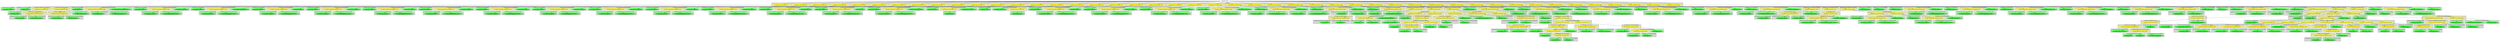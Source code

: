 digraph {

subgraph cluster0 {
 node [style=filled,color=white];
 style=filled;
 color=lightgrey;
 label = "CT_PROG";

"NT_EXPR_CALL_FUNCTION_35671"
 [fillcolor = yellow]
"NT_EXPR_IF_STATEMENT_35674"
 [fillcolor = yellow]
"NT_EXPR_CALL_FUNCTION_35685"
 [fillcolor = yellow]
"NT_EXPR_CALL_FUNCTION_35691"
 [fillcolor = yellow]
"NT_EXPR_CALL_FUNCTION_35697"
 [fillcolor = yellow]
"NT_EXPR_CALL_FUNCTION_35703"
 [fillcolor = yellow]
"NT_EXPR_CALL_FUNCTION_35709"
 [fillcolor = yellow]
"NT_EXPR_CALL_FUNCTION_35715"
 [fillcolor = yellow]
"NT_EXPR_CALL_FUNCTION_35721"
 [fillcolor = yellow]
"NT_EXPR_CALL_FUNCTION_35727"
 [fillcolor = yellow]
"NT_EXPR_CALL_FUNCTION_35733"
 [fillcolor = yellow]
"NT_EXPR_CALL_FUNCTION_35739"
 [fillcolor = yellow]
"NT_EXPR_CALL_FUNCTION_35745"
 [fillcolor = yellow]
"NT_EXPR_CALL_FUNCTION_35751"
 [fillcolor = yellow]
"NT_EXPR_CALL_FUNCTION_35757"
 [fillcolor = yellow]
"NT_EXPR_CALL_FUNCTION_35763"
 [fillcolor = yellow]
"NT_EXPR_CALL_FUNCTION_35769"
 [fillcolor = yellow]
"NT_EXPR_CALL_FUNCTION_35775"
 [fillcolor = yellow]
"NT_EXPR_CALL_FUNCTION_35780"
 [fillcolor = yellow]
"NT_EXPR_CALL_FUNCTION_35785"
 [fillcolor = yellow]
"NT_EXPR_CALL_FUNCTION_35791"
 [fillcolor = yellow]
"NT_EXPR_CALL_FUNCTION_35797"
 [fillcolor = yellow]
"NT_EXPR_CALL_FUNCTION_35803"
 [fillcolor = yellow]
"NT_EXPR_CALL_FUNCTION_35809"
 [fillcolor = yellow]
"NT_EXPR_CALL_FUNCTION_35815"
 [fillcolor = yellow]
"NT_EXPR_CALL_FUNCTION_35821"
 [fillcolor = yellow]
"NT_EXPR_IF_ELSE_STATEMENT_35826"
 [fillcolor = yellow]
"NT_EXPR_CALL_FUNCTION_35889"
 [fillcolor = yellow]
"NT_EXPR_CALL_FUNCTION_35895"
 [fillcolor = yellow]
"NT_EXPR_CALL_FUNCTION_35901"
 [fillcolor = yellow]
"NT_EXPR_CALL_FUNCTION_35907"
 [fillcolor = yellow]
"NT_EXPR_CALL_FUNCTION_35913"
 [fillcolor = yellow]
"NT_EXPR_CALL_FUNCTION_35919"
 [fillcolor = yellow]
"NT_EXPR_IF_ELSE_STATEMENT_35925"
 [fillcolor = yellow]
"NT_EXPR_CALL_FUNCTION_35951"
 [fillcolor = yellow]
"NT_EXPR_CALL_FUNCTION_35954"
 [fillcolor = yellow]
"NT_EXPR_CALL_FUNCTION_35960"
 [fillcolor = yellow]
"NT_EXPR_CALL_FUNCTION_35966"
 [fillcolor = yellow]
"NT_EXPR_CALL_FUNCTION_35972"
 [fillcolor = yellow]
"NT_EXPR_CALL_FUNCTION_35978"
 [fillcolor = yellow]
"NT_EXPR_CALL_FUNCTION_35984"
 [fillcolor = yellow]
"NT_EXPR_CALL_FUNCTION_35989"
 [fillcolor = yellow]
"NT_EXPR_CALL_FUNCTION_35992"
 [fillcolor = yellow]
"NT_EXPR_IF_STATEMENT_36001"
 [fillcolor = yellow]
"NT_EXPR_CALL_FUNCTION_36075"
 [fillcolor = yellow]
"NT_EXPR_CALL_FUNCTION_36081"
 [fillcolor = yellow]
}
"NT_PROG_35670"->"NT_EXPR_CALL_FUNCTION_35671"
subgraph cluster1 {
 node [style=filled,color=white];
 style=filled;
 color=lightgrey;
 label = "CT_EXPR_CALL_FUNCTION_ID";

"NT_ID_35672< set.seed >"
 [fillcolor = green]
}
subgraph cluster2 {
 node [style=filled,color=white];
 style=filled;
 color=lightgrey;
 label = "CT_EXPR_CALL_FUNCTION_PARAMS";

"NT_INT_35673< 1 >"
 [fillcolor = green]
}
"NT_EXPR_CALL_FUNCTION_35671"->"NT_ID_35672< set.seed >"
"NT_EXPR_CALL_FUNCTION_35671"->"NT_INT_35673< 1 >"
"NT_PROG_35670"->"NT_EXPR_IF_STATEMENT_35674"
subgraph cluster3 {
 node [style=filled,color=white];
 style=filled;
 color=lightgrey;
 label = "CT_EXPR_IF_STATEMENT_CONDITION";

"NT_EXPR_CALL_FUNCTION_35675"
 [fillcolor = yellow]
}
subgraph cluster4 {
 node [style=filled,color=white];
 style=filled;
 color=lightgrey;
 label = "CT_EXPR_IF_STATEMENT_BODY";

"NT_EXPR_COMPARISONS_35680"
 [fillcolor = yellow]
}
"NT_EXPR_IF_STATEMENT_35674"->"NT_EXPR_CALL_FUNCTION_35675"
subgraph cluster5 {
 node [style=filled,color=white];
 style=filled;
 color=lightgrey;
 label = "CT_EXPR_CALL_FUNCTION_ID";

"NT_ID_35676< options >"
 [fillcolor = green]
}
subgraph cluster6 {
 node [style=filled,color=white];
 style=filled;
 color=lightgrey;
 label = "CT_EXPR_CALL_FUNCTION_PARAMS";

"NT_EXPR_ASSIGNMENT_OPETATORS_35677"
 [fillcolor = yellow]
}
"NT_EXPR_CALL_FUNCTION_35675"->"NT_ID_35676< options >"
"NT_EXPR_CALL_FUNCTION_35675"->"NT_EXPR_ASSIGNMENT_OPETATORS_35677"
subgraph cluster7 {
 node [style=filled,color=white];
 style=filled;
 color=lightgrey;
 label = "CT_EXPR_ASSIGNMENT_OPETATORS_LEFT";

"NT_ID_35678< pager >"
 [fillcolor = green]
}
subgraph cluster8 {
 node [style=filled,color=white];
 style=filled;
 color=lightgrey;
 label = "CT_EXPR_ASSIGNMENT_OPETATORS_RIGHT";

"NT_STRING_35679< console >"
 [fillcolor = green]
}
"NT_EXPR_ASSIGNMENT_OPETATORS_35677"->"NT_ID_35678< pager >"
"NT_EXPR_ASSIGNMENT_OPETATORS_35677"->"NT_STRING_35679< console >"
"NT_EXPR_IF_STATEMENT_35674"->"NT_EXPR_COMPARISONS_35680"
subgraph cluster9 {
 node [style=filled,color=white];
 style=filled;
 color=lightgrey;
 label = "CT_EXPR_COMPARISONS_LEFT";

"NT_EXPR_DOLLAR_AT_OPERATORS_35681"
 [fillcolor = yellow]
}
subgraph cluster10 {
 node [style=filled,color=white];
 style=filled;
 color=lightgrey;
 label = "CT_EXPR_COMPARISONS_RIGHT";

"NT_STRING_35684< windows >"
 [fillcolor = green]
}
"NT_EXPR_COMPARISONS_35680"->"NT_EXPR_DOLLAR_AT_OPERATORS_35681"
subgraph cluster11 {
 node [style=filled,color=white];
 style=filled;
 color=lightgrey;
 label = "CT_EXPR_DOLLAR_AT_OPERATORS_BASE";

"NT_ID_35682< .Platform >"
 [fillcolor = green]
}
subgraph cluster12 {
 node [style=filled,color=white];
 style=filled;
 color=lightgrey;
 label = "CT_EXPR_DOLLAR_AT_OPERATORS_OFFSET";

"NT_ID_35683< OS.type >"
 [fillcolor = green]
}
"NT_EXPR_DOLLAR_AT_OPERATORS_35681"->"NT_ID_35682< .Platform >"
"NT_EXPR_DOLLAR_AT_OPERATORS_35681"->"NT_ID_35683< OS.type >"
"NT_EXPR_COMPARISONS_35680"->"NT_STRING_35684< windows >"
"NT_PROG_35670"->"NT_EXPR_CALL_FUNCTION_35685"
subgraph cluster13 {
 node [style=filled,color=white];
 style=filled;
 color=lightgrey;
 label = "CT_EXPR_CALL_FUNCTION_ID";

"NT_ID_35686< pdf >"
 [fillcolor = green]
}
subgraph cluster14 {
 node [style=filled,color=white];
 style=filled;
 color=lightgrey;
 label = "CT_EXPR_CALL_FUNCTION_PARAMS";

"NT_STRING_35687< reg-examples-1.pdf >"
 [fillcolor = green]
"NT_EXPR_ASSIGNMENT_OPETATORS_35688"
 [fillcolor = yellow]
}
"NT_EXPR_CALL_FUNCTION_35685"->"NT_ID_35686< pdf >"
"NT_EXPR_CALL_FUNCTION_35685"->"NT_STRING_35687< reg-examples-1.pdf >"
"NT_EXPR_CALL_FUNCTION_35685"->"NT_EXPR_ASSIGNMENT_OPETATORS_35688"
subgraph cluster15 {
 node [style=filled,color=white];
 style=filled;
 color=lightgrey;
 label = "CT_EXPR_ASSIGNMENT_OPETATORS_LEFT";

"NT_ID_35689< encoding >"
 [fillcolor = green]
}
subgraph cluster16 {
 node [style=filled,color=white];
 style=filled;
 color=lightgrey;
 label = "CT_EXPR_ASSIGNMENT_OPETATORS_RIGHT";

"NT_STRING_35690< ISOLatin1.enc >"
 [fillcolor = green]
}
"NT_EXPR_ASSIGNMENT_OPETATORS_35688"->"NT_ID_35689< encoding >"
"NT_EXPR_ASSIGNMENT_OPETATORS_35688"->"NT_STRING_35690< ISOLatin1.enc >"
"NT_PROG_35670"->"NT_EXPR_CALL_FUNCTION_35691"
subgraph cluster17 {
 node [style=filled,color=white];
 style=filled;
 color=lightgrey;
 label = "CT_EXPR_CALL_FUNCTION_ID";

"NT_ID_35692< example >"
 [fillcolor = green]
}
subgraph cluster18 {
 node [style=filled,color=white];
 style=filled;
 color=lightgrey;
 label = "CT_EXPR_CALL_FUNCTION_PARAMS";

"NT_ID_35693< Cstack_info >"
 [fillcolor = green]
"NT_EXPR_ASSIGNMENT_OPETATORS_35694"
 [fillcolor = yellow]
}
"NT_EXPR_CALL_FUNCTION_35691"->"NT_ID_35692< example >"
"NT_EXPR_CALL_FUNCTION_35691"->"NT_ID_35693< Cstack_info >"
"NT_EXPR_CALL_FUNCTION_35691"->"NT_EXPR_ASSIGNMENT_OPETATORS_35694"
subgraph cluster19 {
 node [style=filled,color=white];
 style=filled;
 color=lightgrey;
 label = "CT_EXPR_ASSIGNMENT_OPETATORS_LEFT";

"NT_ID_35695< run.donttest >"
 [fillcolor = green]
}
subgraph cluster20 {
 node [style=filled,color=white];
 style=filled;
 color=lightgrey;
 label = "CT_EXPR_ASSIGNMENT_OPETATORS_RIGHT";

"NT_LITERALSPECIFIER_35696< TRUE >"
 [fillcolor = green]
}
"NT_EXPR_ASSIGNMENT_OPETATORS_35694"->"NT_ID_35695< run.donttest >"
"NT_EXPR_ASSIGNMENT_OPETATORS_35694"->"NT_LITERALSPECIFIER_35696< TRUE >"
"NT_PROG_35670"->"NT_EXPR_CALL_FUNCTION_35697"
subgraph cluster21 {
 node [style=filled,color=white];
 style=filled;
 color=lightgrey;
 label = "CT_EXPR_CALL_FUNCTION_ID";

"NT_ID_35698< example >"
 [fillcolor = green]
}
subgraph cluster22 {
 node [style=filled,color=white];
 style=filled;
 color=lightgrey;
 label = "CT_EXPR_CALL_FUNCTION_PARAMS";

"NT_ID_35699< DateTimeClasses >"
 [fillcolor = green]
"NT_EXPR_ASSIGNMENT_OPETATORS_35700"
 [fillcolor = yellow]
}
"NT_EXPR_CALL_FUNCTION_35697"->"NT_ID_35698< example >"
"NT_EXPR_CALL_FUNCTION_35697"->"NT_ID_35699< DateTimeClasses >"
"NT_EXPR_CALL_FUNCTION_35697"->"NT_EXPR_ASSIGNMENT_OPETATORS_35700"
subgraph cluster23 {
 node [style=filled,color=white];
 style=filled;
 color=lightgrey;
 label = "CT_EXPR_ASSIGNMENT_OPETATORS_LEFT";

"NT_ID_35701< run.donttest >"
 [fillcolor = green]
}
subgraph cluster24 {
 node [style=filled,color=white];
 style=filled;
 color=lightgrey;
 label = "CT_EXPR_ASSIGNMENT_OPETATORS_RIGHT";

"NT_LITERALSPECIFIER_35702< TRUE >"
 [fillcolor = green]
}
"NT_EXPR_ASSIGNMENT_OPETATORS_35700"->"NT_ID_35701< run.donttest >"
"NT_EXPR_ASSIGNMENT_OPETATORS_35700"->"NT_LITERALSPECIFIER_35702< TRUE >"
"NT_PROG_35670"->"NT_EXPR_CALL_FUNCTION_35703"
subgraph cluster25 {
 node [style=filled,color=white];
 style=filled;
 color=lightgrey;
 label = "CT_EXPR_CALL_FUNCTION_ID";

"NT_ID_35704< example >"
 [fillcolor = green]
}
subgraph cluster26 {
 node [style=filled,color=white];
 style=filled;
 color=lightgrey;
 label = "CT_EXPR_CALL_FUNCTION_PARAMS";

"NT_ID_35705< Dates >"
 [fillcolor = green]
"NT_EXPR_ASSIGNMENT_OPETATORS_35706"
 [fillcolor = yellow]
}
"NT_EXPR_CALL_FUNCTION_35703"->"NT_ID_35704< example >"
"NT_EXPR_CALL_FUNCTION_35703"->"NT_ID_35705< Dates >"
"NT_EXPR_CALL_FUNCTION_35703"->"NT_EXPR_ASSIGNMENT_OPETATORS_35706"
subgraph cluster27 {
 node [style=filled,color=white];
 style=filled;
 color=lightgrey;
 label = "CT_EXPR_ASSIGNMENT_OPETATORS_LEFT";

"NT_ID_35707< run.donttest >"
 [fillcolor = green]
}
subgraph cluster28 {
 node [style=filled,color=white];
 style=filled;
 color=lightgrey;
 label = "CT_EXPR_ASSIGNMENT_OPETATORS_RIGHT";

"NT_LITERALSPECIFIER_35708< TRUE >"
 [fillcolor = green]
}
"NT_EXPR_ASSIGNMENT_OPETATORS_35706"->"NT_ID_35707< run.donttest >"
"NT_EXPR_ASSIGNMENT_OPETATORS_35706"->"NT_LITERALSPECIFIER_35708< TRUE >"
"NT_PROG_35670"->"NT_EXPR_CALL_FUNCTION_35709"
subgraph cluster29 {
 node [style=filled,color=white];
 style=filled;
 color=lightgrey;
 label = "CT_EXPR_CALL_FUNCTION_ID";

"NT_ID_35710< example >"
 [fillcolor = green]
}
subgraph cluster30 {
 node [style=filled,color=white];
 style=filled;
 color=lightgrey;
 label = "CT_EXPR_CALL_FUNCTION_PARAMS";

"NT_ID_35711< Ops.Date >"
 [fillcolor = green]
"NT_EXPR_ASSIGNMENT_OPETATORS_35712"
 [fillcolor = yellow]
}
"NT_EXPR_CALL_FUNCTION_35709"->"NT_ID_35710< example >"
"NT_EXPR_CALL_FUNCTION_35709"->"NT_ID_35711< Ops.Date >"
"NT_EXPR_CALL_FUNCTION_35709"->"NT_EXPR_ASSIGNMENT_OPETATORS_35712"
subgraph cluster31 {
 node [style=filled,color=white];
 style=filled;
 color=lightgrey;
 label = "CT_EXPR_ASSIGNMENT_OPETATORS_LEFT";

"NT_ID_35713< run.donttest >"
 [fillcolor = green]
}
subgraph cluster32 {
 node [style=filled,color=white];
 style=filled;
 color=lightgrey;
 label = "CT_EXPR_ASSIGNMENT_OPETATORS_RIGHT";

"NT_LITERALSPECIFIER_35714< TRUE >"
 [fillcolor = green]
}
"NT_EXPR_ASSIGNMENT_OPETATORS_35712"->"NT_ID_35713< run.donttest >"
"NT_EXPR_ASSIGNMENT_OPETATORS_35712"->"NT_LITERALSPECIFIER_35714< TRUE >"
"NT_PROG_35670"->"NT_EXPR_CALL_FUNCTION_35715"
subgraph cluster33 {
 node [style=filled,color=white];
 style=filled;
 color=lightgrey;
 label = "CT_EXPR_CALL_FUNCTION_ID";

"NT_ID_35716< example >"
 [fillcolor = green]
}
subgraph cluster34 {
 node [style=filled,color=white];
 style=filled;
 color=lightgrey;
 label = "CT_EXPR_CALL_FUNCTION_PARAMS";

"NT_ID_35717< Random >"
 [fillcolor = green]
"NT_EXPR_ASSIGNMENT_OPETATORS_35718"
 [fillcolor = yellow]
}
"NT_EXPR_CALL_FUNCTION_35715"->"NT_ID_35716< example >"
"NT_EXPR_CALL_FUNCTION_35715"->"NT_ID_35717< Random >"
"NT_EXPR_CALL_FUNCTION_35715"->"NT_EXPR_ASSIGNMENT_OPETATORS_35718"
subgraph cluster35 {
 node [style=filled,color=white];
 style=filled;
 color=lightgrey;
 label = "CT_EXPR_ASSIGNMENT_OPETATORS_LEFT";

"NT_ID_35719< run.donttest >"
 [fillcolor = green]
}
subgraph cluster36 {
 node [style=filled,color=white];
 style=filled;
 color=lightgrey;
 label = "CT_EXPR_ASSIGNMENT_OPETATORS_RIGHT";

"NT_LITERALSPECIFIER_35720< TRUE >"
 [fillcolor = green]
}
"NT_EXPR_ASSIGNMENT_OPETATORS_35718"->"NT_ID_35719< run.donttest >"
"NT_EXPR_ASSIGNMENT_OPETATORS_35718"->"NT_LITERALSPECIFIER_35720< TRUE >"
"NT_PROG_35670"->"NT_EXPR_CALL_FUNCTION_35721"
subgraph cluster37 {
 node [style=filled,color=white];
 style=filled;
 color=lightgrey;
 label = "CT_EXPR_CALL_FUNCTION_ID";

"NT_ID_35722< example >"
 [fillcolor = green]
}
subgraph cluster38 {
 node [style=filled,color=white];
 style=filled;
 color=lightgrey;
 label = "CT_EXPR_CALL_FUNCTION_PARAMS";

"NT_ID_35723< Sys.getpid >"
 [fillcolor = green]
"NT_EXPR_ASSIGNMENT_OPETATORS_35724"
 [fillcolor = yellow]
}
"NT_EXPR_CALL_FUNCTION_35721"->"NT_ID_35722< example >"
"NT_EXPR_CALL_FUNCTION_35721"->"NT_ID_35723< Sys.getpid >"
"NT_EXPR_CALL_FUNCTION_35721"->"NT_EXPR_ASSIGNMENT_OPETATORS_35724"
subgraph cluster39 {
 node [style=filled,color=white];
 style=filled;
 color=lightgrey;
 label = "CT_EXPR_ASSIGNMENT_OPETATORS_LEFT";

"NT_ID_35725< run.donttest >"
 [fillcolor = green]
}
subgraph cluster40 {
 node [style=filled,color=white];
 style=filled;
 color=lightgrey;
 label = "CT_EXPR_ASSIGNMENT_OPETATORS_RIGHT";

"NT_LITERALSPECIFIER_35726< TRUE >"
 [fillcolor = green]
}
"NT_EXPR_ASSIGNMENT_OPETATORS_35724"->"NT_ID_35725< run.donttest >"
"NT_EXPR_ASSIGNMENT_OPETATORS_35724"->"NT_LITERALSPECIFIER_35726< TRUE >"
"NT_PROG_35670"->"NT_EXPR_CALL_FUNCTION_35727"
subgraph cluster41 {
 node [style=filled,color=white];
 style=filled;
 color=lightgrey;
 label = "CT_EXPR_CALL_FUNCTION_ID";

"NT_ID_35728< example >"
 [fillcolor = green]
}
subgraph cluster42 {
 node [style=filled,color=white];
 style=filled;
 color=lightgrey;
 label = "CT_EXPR_CALL_FUNCTION_PARAMS";

"NT_ID_35729< Sys.sleep >"
 [fillcolor = green]
"NT_EXPR_ASSIGNMENT_OPETATORS_35730"
 [fillcolor = yellow]
}
"NT_EXPR_CALL_FUNCTION_35727"->"NT_ID_35728< example >"
"NT_EXPR_CALL_FUNCTION_35727"->"NT_ID_35729< Sys.sleep >"
"NT_EXPR_CALL_FUNCTION_35727"->"NT_EXPR_ASSIGNMENT_OPETATORS_35730"
subgraph cluster43 {
 node [style=filled,color=white];
 style=filled;
 color=lightgrey;
 label = "CT_EXPR_ASSIGNMENT_OPETATORS_LEFT";

"NT_ID_35731< run.donttest >"
 [fillcolor = green]
}
subgraph cluster44 {
 node [style=filled,color=white];
 style=filled;
 color=lightgrey;
 label = "CT_EXPR_ASSIGNMENT_OPETATORS_RIGHT";

"NT_LITERALSPECIFIER_35732< TRUE >"
 [fillcolor = green]
}
"NT_EXPR_ASSIGNMENT_OPETATORS_35730"->"NT_ID_35731< run.donttest >"
"NT_EXPR_ASSIGNMENT_OPETATORS_35730"->"NT_LITERALSPECIFIER_35732< TRUE >"
"NT_PROG_35670"->"NT_EXPR_CALL_FUNCTION_35733"
subgraph cluster45 {
 node [style=filled,color=white];
 style=filled;
 color=lightgrey;
 label = "CT_EXPR_CALL_FUNCTION_ID";

"NT_ID_35734< example >"
 [fillcolor = green]
}
subgraph cluster46 {
 node [style=filled,color=white];
 style=filled;
 color=lightgrey;
 label = "CT_EXPR_CALL_FUNCTION_PARAMS";

"NT_ID_35735< Sys.time >"
 [fillcolor = green]
"NT_EXPR_ASSIGNMENT_OPETATORS_35736"
 [fillcolor = yellow]
}
"NT_EXPR_CALL_FUNCTION_35733"->"NT_ID_35734< example >"
"NT_EXPR_CALL_FUNCTION_35733"->"NT_ID_35735< Sys.time >"
"NT_EXPR_CALL_FUNCTION_35733"->"NT_EXPR_ASSIGNMENT_OPETATORS_35736"
subgraph cluster47 {
 node [style=filled,color=white];
 style=filled;
 color=lightgrey;
 label = "CT_EXPR_ASSIGNMENT_OPETATORS_LEFT";

"NT_ID_35737< run.donttest >"
 [fillcolor = green]
}
subgraph cluster48 {
 node [style=filled,color=white];
 style=filled;
 color=lightgrey;
 label = "CT_EXPR_ASSIGNMENT_OPETATORS_RIGHT";

"NT_LITERALSPECIFIER_35738< TRUE >"
 [fillcolor = green]
}
"NT_EXPR_ASSIGNMENT_OPETATORS_35736"->"NT_ID_35737< run.donttest >"
"NT_EXPR_ASSIGNMENT_OPETATORS_35736"->"NT_LITERALSPECIFIER_35738< TRUE >"
"NT_PROG_35670"->"NT_EXPR_CALL_FUNCTION_35739"
subgraph cluster49 {
 node [style=filled,color=white];
 style=filled;
 color=lightgrey;
 label = "CT_EXPR_CALL_FUNCTION_ID";

"NT_ID_35740< example >"
 [fillcolor = green]
}
subgraph cluster50 {
 node [style=filled,color=white];
 style=filled;
 color=lightgrey;
 label = "CT_EXPR_CALL_FUNCTION_PARAMS";

"NT_ID_35741< as.POSIXlt >"
 [fillcolor = green]
"NT_EXPR_ASSIGNMENT_OPETATORS_35742"
 [fillcolor = yellow]
}
"NT_EXPR_CALL_FUNCTION_35739"->"NT_ID_35740< example >"
"NT_EXPR_CALL_FUNCTION_35739"->"NT_ID_35741< as.POSIXlt >"
"NT_EXPR_CALL_FUNCTION_35739"->"NT_EXPR_ASSIGNMENT_OPETATORS_35742"
subgraph cluster51 {
 node [style=filled,color=white];
 style=filled;
 color=lightgrey;
 label = "CT_EXPR_ASSIGNMENT_OPETATORS_LEFT";

"NT_ID_35743< run.donttest >"
 [fillcolor = green]
}
subgraph cluster52 {
 node [style=filled,color=white];
 style=filled;
 color=lightgrey;
 label = "CT_EXPR_ASSIGNMENT_OPETATORS_RIGHT";

"NT_LITERALSPECIFIER_35744< TRUE >"
 [fillcolor = green]
}
"NT_EXPR_ASSIGNMENT_OPETATORS_35742"->"NT_ID_35743< run.donttest >"
"NT_EXPR_ASSIGNMENT_OPETATORS_35742"->"NT_LITERALSPECIFIER_35744< TRUE >"
"NT_PROG_35670"->"NT_EXPR_CALL_FUNCTION_35745"
subgraph cluster53 {
 node [style=filled,color=white];
 style=filled;
 color=lightgrey;
 label = "CT_EXPR_CALL_FUNCTION_ID";

"NT_ID_35746< example >"
 [fillcolor = green]
}
subgraph cluster54 {
 node [style=filled,color=white];
 style=filled;
 color=lightgrey;
 label = "CT_EXPR_CALL_FUNCTION_PARAMS";

"NT_ID_35747< difftime >"
 [fillcolor = green]
"NT_EXPR_ASSIGNMENT_OPETATORS_35748"
 [fillcolor = yellow]
}
"NT_EXPR_CALL_FUNCTION_35745"->"NT_ID_35746< example >"
"NT_EXPR_CALL_FUNCTION_35745"->"NT_ID_35747< difftime >"
"NT_EXPR_CALL_FUNCTION_35745"->"NT_EXPR_ASSIGNMENT_OPETATORS_35748"
subgraph cluster55 {
 node [style=filled,color=white];
 style=filled;
 color=lightgrey;
 label = "CT_EXPR_ASSIGNMENT_OPETATORS_LEFT";

"NT_ID_35749< run.donttest >"
 [fillcolor = green]
}
subgraph cluster56 {
 node [style=filled,color=white];
 style=filled;
 color=lightgrey;
 label = "CT_EXPR_ASSIGNMENT_OPETATORS_RIGHT";

"NT_LITERALSPECIFIER_35750< TRUE >"
 [fillcolor = green]
}
"NT_EXPR_ASSIGNMENT_OPETATORS_35748"->"NT_ID_35749< run.donttest >"
"NT_EXPR_ASSIGNMENT_OPETATORS_35748"->"NT_LITERALSPECIFIER_35750< TRUE >"
"NT_PROG_35670"->"NT_EXPR_CALL_FUNCTION_35751"
subgraph cluster57 {
 node [style=filled,color=white];
 style=filled;
 color=lightgrey;
 label = "CT_EXPR_CALL_FUNCTION_ID";

"NT_ID_35752< example >"
 [fillcolor = green]
}
subgraph cluster58 {
 node [style=filled,color=white];
 style=filled;
 color=lightgrey;
 label = "CT_EXPR_CALL_FUNCTION_PARAMS";

"NT_ID_35753< format.Date >"
 [fillcolor = green]
"NT_EXPR_ASSIGNMENT_OPETATORS_35754"
 [fillcolor = yellow]
}
"NT_EXPR_CALL_FUNCTION_35751"->"NT_ID_35752< example >"
"NT_EXPR_CALL_FUNCTION_35751"->"NT_ID_35753< format.Date >"
"NT_EXPR_CALL_FUNCTION_35751"->"NT_EXPR_ASSIGNMENT_OPETATORS_35754"
subgraph cluster59 {
 node [style=filled,color=white];
 style=filled;
 color=lightgrey;
 label = "CT_EXPR_ASSIGNMENT_OPETATORS_LEFT";

"NT_ID_35755< run.donttest >"
 [fillcolor = green]
}
subgraph cluster60 {
 node [style=filled,color=white];
 style=filled;
 color=lightgrey;
 label = "CT_EXPR_ASSIGNMENT_OPETATORS_RIGHT";

"NT_LITERALSPECIFIER_35756< TRUE >"
 [fillcolor = green]
}
"NT_EXPR_ASSIGNMENT_OPETATORS_35754"->"NT_ID_35755< run.donttest >"
"NT_EXPR_ASSIGNMENT_OPETATORS_35754"->"NT_LITERALSPECIFIER_35756< TRUE >"
"NT_PROG_35670"->"NT_EXPR_CALL_FUNCTION_35757"
subgraph cluster61 {
 node [style=filled,color=white];
 style=filled;
 color=lightgrey;
 label = "CT_EXPR_CALL_FUNCTION_ID";

"NT_ID_35758< example >"
 [fillcolor = green]
}
subgraph cluster62 {
 node [style=filled,color=white];
 style=filled;
 color=lightgrey;
 label = "CT_EXPR_CALL_FUNCTION_PARAMS";

"NT_ID_35759< Reduce >"
 [fillcolor = green]
"NT_EXPR_ASSIGNMENT_OPETATORS_35760"
 [fillcolor = yellow]
}
"NT_EXPR_CALL_FUNCTION_35757"->"NT_ID_35758< example >"
"NT_EXPR_CALL_FUNCTION_35757"->"NT_ID_35759< Reduce >"
"NT_EXPR_CALL_FUNCTION_35757"->"NT_EXPR_ASSIGNMENT_OPETATORS_35760"
subgraph cluster63 {
 node [style=filled,color=white];
 style=filled;
 color=lightgrey;
 label = "CT_EXPR_ASSIGNMENT_OPETATORS_LEFT";

"NT_ID_35761< run.donttest >"
 [fillcolor = green]
}
subgraph cluster64 {
 node [style=filled,color=white];
 style=filled;
 color=lightgrey;
 label = "CT_EXPR_ASSIGNMENT_OPETATORS_RIGHT";

"NT_LITERALSPECIFIER_35762< TRUE >"
 [fillcolor = green]
}
"NT_EXPR_ASSIGNMENT_OPETATORS_35760"->"NT_ID_35761< run.donttest >"
"NT_EXPR_ASSIGNMENT_OPETATORS_35760"->"NT_LITERALSPECIFIER_35762< TRUE >"
"NT_PROG_35670"->"NT_EXPR_CALL_FUNCTION_35763"
subgraph cluster65 {
 node [style=filled,color=white];
 style=filled;
 color=lightgrey;
 label = "CT_EXPR_CALL_FUNCTION_ID";

"NT_ID_35764< example >"
 [fillcolor = green]
}
subgraph cluster66 {
 node [style=filled,color=white];
 style=filled;
 color=lightgrey;
 label = "CT_EXPR_CALL_FUNCTION_PARAMS";

"NT_ID_35765< gc >"
 [fillcolor = green]
"NT_EXPR_ASSIGNMENT_OPETATORS_35766"
 [fillcolor = yellow]
}
"NT_EXPR_CALL_FUNCTION_35763"->"NT_ID_35764< example >"
"NT_EXPR_CALL_FUNCTION_35763"->"NT_ID_35765< gc >"
"NT_EXPR_CALL_FUNCTION_35763"->"NT_EXPR_ASSIGNMENT_OPETATORS_35766"
subgraph cluster67 {
 node [style=filled,color=white];
 style=filled;
 color=lightgrey;
 label = "CT_EXPR_ASSIGNMENT_OPETATORS_LEFT";

"NT_ID_35767< run.donttest >"
 [fillcolor = green]
}
subgraph cluster68 {
 node [style=filled,color=white];
 style=filled;
 color=lightgrey;
 label = "CT_EXPR_ASSIGNMENT_OPETATORS_RIGHT";

"NT_LITERALSPECIFIER_35768< TRUE >"
 [fillcolor = green]
}
"NT_EXPR_ASSIGNMENT_OPETATORS_35766"->"NT_ID_35767< run.donttest >"
"NT_EXPR_ASSIGNMENT_OPETATORS_35766"->"NT_LITERALSPECIFIER_35768< TRUE >"
"NT_PROG_35670"->"NT_EXPR_CALL_FUNCTION_35769"
subgraph cluster69 {
 node [style=filled,color=white];
 style=filled;
 color=lightgrey;
 label = "CT_EXPR_CALL_FUNCTION_ID";

"NT_ID_35770< example >"
 [fillcolor = green]
}
subgraph cluster70 {
 node [style=filled,color=white];
 style=filled;
 color=lightgrey;
 label = "CT_EXPR_CALL_FUNCTION_PARAMS";

"NT_ID_35771< memory.profile >"
 [fillcolor = green]
"NT_EXPR_ASSIGNMENT_OPETATORS_35772"
 [fillcolor = yellow]
}
"NT_EXPR_CALL_FUNCTION_35769"->"NT_ID_35770< example >"
"NT_EXPR_CALL_FUNCTION_35769"->"NT_ID_35771< memory.profile >"
"NT_EXPR_CALL_FUNCTION_35769"->"NT_EXPR_ASSIGNMENT_OPETATORS_35772"
subgraph cluster71 {
 node [style=filled,color=white];
 style=filled;
 color=lightgrey;
 label = "CT_EXPR_ASSIGNMENT_OPETATORS_LEFT";

"NT_ID_35773< run.donttest >"
 [fillcolor = green]
}
subgraph cluster72 {
 node [style=filled,color=white];
 style=filled;
 color=lightgrey;
 label = "CT_EXPR_ASSIGNMENT_OPETATORS_RIGHT";

"NT_LITERALSPECIFIER_35774< TRUE >"
 [fillcolor = green]
}
"NT_EXPR_ASSIGNMENT_OPETATORS_35772"->"NT_ID_35773< run.donttest >"
"NT_EXPR_ASSIGNMENT_OPETATORS_35772"->"NT_LITERALSPECIFIER_35774< TRUE >"
"NT_PROG_35670"->"NT_EXPR_CALL_FUNCTION_35775"
subgraph cluster73 {
 node [style=filled,color=white];
 style=filled;
 color=lightgrey;
 label = "CT_EXPR_CALL_FUNCTION_ID";

"NT_ID_35776< paste >"
 [fillcolor = green]
}
subgraph cluster74 {
 node [style=filled,color=white];
 style=filled;
 color=lightgrey;
 label = "CT_EXPR_CALL_FUNCTION_PARAMS";

"NT_STRING_35777< Today is >"
 [fillcolor = green]
"NT_EXPR_CALL_FUNCTION_35778"
 [fillcolor = yellow]
}
"NT_EXPR_CALL_FUNCTION_35775"->"NT_ID_35776< paste >"
"NT_EXPR_CALL_FUNCTION_35775"->"NT_STRING_35777< Today is >"
"NT_EXPR_CALL_FUNCTION_35775"->"NT_EXPR_CALL_FUNCTION_35778"
subgraph cluster75 {
 node [style=filled,color=white];
 style=filled;
 color=lightgrey;
 label = "CT_EXPR_CALL_FUNCTION_ID";

"NT_ID_35779< date >"
 [fillcolor = green]
}
"NT_EXPR_CALL_FUNCTION_35778"->"NT_ID_35779< date >"
"NT_PROG_35670"->"NT_EXPR_CALL_FUNCTION_35780"
subgraph cluster76 {
 node [style=filled,color=white];
 style=filled;
 color=lightgrey;
 label = "CT_EXPR_CALL_FUNCTION_ID";

"NT_ID_35781< trunc >"
 [fillcolor = green]
}
subgraph cluster77 {
 node [style=filled,color=white];
 style=filled;
 color=lightgrey;
 label = "CT_EXPR_CALL_FUNCTION_PARAMS";

"NT_EXPR_CALL_FUNCTION_35782"
 [fillcolor = yellow]
"NT_STRING_35784< day >"
 [fillcolor = green]
}
"NT_EXPR_CALL_FUNCTION_35780"->"NT_ID_35781< trunc >"
"NT_EXPR_CALL_FUNCTION_35780"->"NT_EXPR_CALL_FUNCTION_35782"
subgraph cluster78 {
 node [style=filled,color=white];
 style=filled;
 color=lightgrey;
 label = "CT_EXPR_CALL_FUNCTION_ID";

"NT_ID_35783< Sys.time >"
 [fillcolor = green]
}
"NT_EXPR_CALL_FUNCTION_35782"->"NT_ID_35783< Sys.time >"
"NT_EXPR_CALL_FUNCTION_35780"->"NT_STRING_35784< day >"
"NT_PROG_35670"->"NT_EXPR_CALL_FUNCTION_35785"
subgraph cluster79 {
 node [style=filled,color=white];
 style=filled;
 color=lightgrey;
 label = "CT_EXPR_CALL_FUNCTION_ID";

"NT_ID_35786< example >"
 [fillcolor = green]
}
subgraph cluster80 {
 node [style=filled,color=white];
 style=filled;
 color=lightgrey;
 label = "CT_EXPR_CALL_FUNCTION_PARAMS";

"NT_ID_35787< srcref >"
 [fillcolor = green]
"NT_EXPR_ASSIGNMENT_OPETATORS_35788"
 [fillcolor = yellow]
}
"NT_EXPR_CALL_FUNCTION_35785"->"NT_ID_35786< example >"
"NT_EXPR_CALL_FUNCTION_35785"->"NT_ID_35787< srcref >"
"NT_EXPR_CALL_FUNCTION_35785"->"NT_EXPR_ASSIGNMENT_OPETATORS_35788"
subgraph cluster81 {
 node [style=filled,color=white];
 style=filled;
 color=lightgrey;
 label = "CT_EXPR_ASSIGNMENT_OPETATORS_LEFT";

"NT_ID_35789< run.donttest >"
 [fillcolor = green]
}
subgraph cluster82 {
 node [style=filled,color=white];
 style=filled;
 color=lightgrey;
 label = "CT_EXPR_ASSIGNMENT_OPETATORS_RIGHT";

"NT_LITERALSPECIFIER_35790< TRUE >"
 [fillcolor = green]
}
"NT_EXPR_ASSIGNMENT_OPETATORS_35788"->"NT_ID_35789< run.donttest >"
"NT_EXPR_ASSIGNMENT_OPETATORS_35788"->"NT_LITERALSPECIFIER_35790< TRUE >"
"NT_PROG_35670"->"NT_EXPR_CALL_FUNCTION_35791"
subgraph cluster83 {
 node [style=filled,color=white];
 style=filled;
 color=lightgrey;
 label = "CT_EXPR_CALL_FUNCTION_ID";

"NT_ID_35792< example >"
 [fillcolor = green]
}
subgraph cluster84 {
 node [style=filled,color=white];
 style=filled;
 color=lightgrey;
 label = "CT_EXPR_CALL_FUNCTION_PARAMS";

"NT_ID_35793< strptime >"
 [fillcolor = green]
"NT_EXPR_ASSIGNMENT_OPETATORS_35794"
 [fillcolor = yellow]
}
"NT_EXPR_CALL_FUNCTION_35791"->"NT_ID_35792< example >"
"NT_EXPR_CALL_FUNCTION_35791"->"NT_ID_35793< strptime >"
"NT_EXPR_CALL_FUNCTION_35791"->"NT_EXPR_ASSIGNMENT_OPETATORS_35794"
subgraph cluster85 {
 node [style=filled,color=white];
 style=filled;
 color=lightgrey;
 label = "CT_EXPR_ASSIGNMENT_OPETATORS_LEFT";

"NT_ID_35795< run.donttest >"
 [fillcolor = green]
}
subgraph cluster86 {
 node [style=filled,color=white];
 style=filled;
 color=lightgrey;
 label = "CT_EXPR_ASSIGNMENT_OPETATORS_RIGHT";

"NT_LITERALSPECIFIER_35796< TRUE >"
 [fillcolor = green]
}
"NT_EXPR_ASSIGNMENT_OPETATORS_35794"->"NT_ID_35795< run.donttest >"
"NT_EXPR_ASSIGNMENT_OPETATORS_35794"->"NT_LITERALSPECIFIER_35796< TRUE >"
"NT_PROG_35670"->"NT_EXPR_CALL_FUNCTION_35797"
subgraph cluster87 {
 node [style=filled,color=white];
 style=filled;
 color=lightgrey;
 label = "CT_EXPR_CALL_FUNCTION_ID";

"NT_ID_35798< example >"
 [fillcolor = green]
}
subgraph cluster88 {
 node [style=filled,color=white];
 style=filled;
 color=lightgrey;
 label = "CT_EXPR_CALL_FUNCTION_PARAMS";

"NT_ID_35799< sys.parent >"
 [fillcolor = green]
"NT_EXPR_ASSIGNMENT_OPETATORS_35800"
 [fillcolor = yellow]
}
"NT_EXPR_CALL_FUNCTION_35797"->"NT_ID_35798< example >"
"NT_EXPR_CALL_FUNCTION_35797"->"NT_ID_35799< sys.parent >"
"NT_EXPR_CALL_FUNCTION_35797"->"NT_EXPR_ASSIGNMENT_OPETATORS_35800"
subgraph cluster89 {
 node [style=filled,color=white];
 style=filled;
 color=lightgrey;
 label = "CT_EXPR_ASSIGNMENT_OPETATORS_LEFT";

"NT_ID_35801< run.donttest >"
 [fillcolor = green]
}
subgraph cluster90 {
 node [style=filled,color=white];
 style=filled;
 color=lightgrey;
 label = "CT_EXPR_ASSIGNMENT_OPETATORS_RIGHT";

"NT_LITERALSPECIFIER_35802< TRUE >"
 [fillcolor = green]
}
"NT_EXPR_ASSIGNMENT_OPETATORS_35800"->"NT_ID_35801< run.donttest >"
"NT_EXPR_ASSIGNMENT_OPETATORS_35800"->"NT_LITERALSPECIFIER_35802< TRUE >"
"NT_PROG_35670"->"NT_EXPR_CALL_FUNCTION_35803"
subgraph cluster91 {
 node [style=filled,color=white];
 style=filled;
 color=lightgrey;
 label = "CT_EXPR_CALL_FUNCTION_ID";

"NT_ID_35804< example >"
 [fillcolor = green]
}
subgraph cluster92 {
 node [style=filled,color=white];
 style=filled;
 color=lightgrey;
 label = "CT_EXPR_CALL_FUNCTION_PARAMS";

"NT_ID_35805< system.time >"
 [fillcolor = green]
"NT_EXPR_ASSIGNMENT_OPETATORS_35806"
 [fillcolor = yellow]
}
"NT_EXPR_CALL_FUNCTION_35803"->"NT_ID_35804< example >"
"NT_EXPR_CALL_FUNCTION_35803"->"NT_ID_35805< system.time >"
"NT_EXPR_CALL_FUNCTION_35803"->"NT_EXPR_ASSIGNMENT_OPETATORS_35806"
subgraph cluster93 {
 node [style=filled,color=white];
 style=filled;
 color=lightgrey;
 label = "CT_EXPR_ASSIGNMENT_OPETATORS_LEFT";

"NT_ID_35807< run.donttest >"
 [fillcolor = green]
}
subgraph cluster94 {
 node [style=filled,color=white];
 style=filled;
 color=lightgrey;
 label = "CT_EXPR_ASSIGNMENT_OPETATORS_RIGHT";

"NT_LITERALSPECIFIER_35808< TRUE >"
 [fillcolor = green]
}
"NT_EXPR_ASSIGNMENT_OPETATORS_35806"->"NT_ID_35807< run.donttest >"
"NT_EXPR_ASSIGNMENT_OPETATORS_35806"->"NT_LITERALSPECIFIER_35808< TRUE >"
"NT_PROG_35670"->"NT_EXPR_CALL_FUNCTION_35809"
subgraph cluster95 {
 node [style=filled,color=white];
 style=filled;
 color=lightgrey;
 label = "CT_EXPR_CALL_FUNCTION_ID";

"NT_ID_35810< example >"
 [fillcolor = green]
}
subgraph cluster96 {
 node [style=filled,color=white];
 style=filled;
 color=lightgrey;
 label = "CT_EXPR_CALL_FUNCTION_PARAMS";

"NT_ID_35811< tempfile >"
 [fillcolor = green]
"NT_EXPR_ASSIGNMENT_OPETATORS_35812"
 [fillcolor = yellow]
}
"NT_EXPR_CALL_FUNCTION_35809"->"NT_ID_35810< example >"
"NT_EXPR_CALL_FUNCTION_35809"->"NT_ID_35811< tempfile >"
"NT_EXPR_CALL_FUNCTION_35809"->"NT_EXPR_ASSIGNMENT_OPETATORS_35812"
subgraph cluster97 {
 node [style=filled,color=white];
 style=filled;
 color=lightgrey;
 label = "CT_EXPR_ASSIGNMENT_OPETATORS_LEFT";

"NT_ID_35813< run.donttest >"
 [fillcolor = green]
}
subgraph cluster98 {
 node [style=filled,color=white];
 style=filled;
 color=lightgrey;
 label = "CT_EXPR_ASSIGNMENT_OPETATORS_RIGHT";

"NT_LITERALSPECIFIER_35814< TRUE >"
 [fillcolor = green]
}
"NT_EXPR_ASSIGNMENT_OPETATORS_35812"->"NT_ID_35813< run.donttest >"
"NT_EXPR_ASSIGNMENT_OPETATORS_35812"->"NT_LITERALSPECIFIER_35814< TRUE >"
"NT_PROG_35670"->"NT_EXPR_CALL_FUNCTION_35815"
subgraph cluster99 {
 node [style=filled,color=white];
 style=filled;
 color=lightgrey;
 label = "CT_EXPR_CALL_FUNCTION_ID";

"NT_ID_35816< example >"
 [fillcolor = green]
}
subgraph cluster100 {
 node [style=filled,color=white];
 style=filled;
 color=lightgrey;
 label = "CT_EXPR_CALL_FUNCTION_PARAMS";

"NT_ID_35817< weekdays >"
 [fillcolor = green]
"NT_EXPR_ASSIGNMENT_OPETATORS_35818"
 [fillcolor = yellow]
}
"NT_EXPR_CALL_FUNCTION_35815"->"NT_ID_35816< example >"
"NT_EXPR_CALL_FUNCTION_35815"->"NT_ID_35817< weekdays >"
"NT_EXPR_CALL_FUNCTION_35815"->"NT_EXPR_ASSIGNMENT_OPETATORS_35818"
subgraph cluster101 {
 node [style=filled,color=white];
 style=filled;
 color=lightgrey;
 label = "CT_EXPR_ASSIGNMENT_OPETATORS_LEFT";

"NT_ID_35819< run.donttest >"
 [fillcolor = green]
}
subgraph cluster102 {
 node [style=filled,color=white];
 style=filled;
 color=lightgrey;
 label = "CT_EXPR_ASSIGNMENT_OPETATORS_RIGHT";

"NT_LITERALSPECIFIER_35820< TRUE >"
 [fillcolor = green]
}
"NT_EXPR_ASSIGNMENT_OPETATORS_35818"->"NT_ID_35819< run.donttest >"
"NT_EXPR_ASSIGNMENT_OPETATORS_35818"->"NT_LITERALSPECIFIER_35820< TRUE >"
"NT_PROG_35670"->"NT_EXPR_CALL_FUNCTION_35821"
subgraph cluster103 {
 node [style=filled,color=white];
 style=filled;
 color=lightgrey;
 label = "CT_EXPR_CALL_FUNCTION_ID";

"NT_ID_35822< library >"
 [fillcolor = green]
}
subgraph cluster104 {
 node [style=filled,color=white];
 style=filled;
 color=lightgrey;
 label = "CT_EXPR_CALL_FUNCTION_PARAMS";

"NT_EXPR_ASSIGNMENT_OPETATORS_35823"
 [fillcolor = yellow]
}
"NT_EXPR_CALL_FUNCTION_35821"->"NT_ID_35822< library >"
"NT_EXPR_CALL_FUNCTION_35821"->"NT_EXPR_ASSIGNMENT_OPETATORS_35823"
subgraph cluster105 {
 node [style=filled,color=white];
 style=filled;
 color=lightgrey;
 label = "CT_EXPR_ASSIGNMENT_OPETATORS_LEFT";

"NT_ID_35824< help >"
 [fillcolor = green]
}
subgraph cluster106 {
 node [style=filled,color=white];
 style=filled;
 color=lightgrey;
 label = "CT_EXPR_ASSIGNMENT_OPETATORS_RIGHT";

"NT_STRING_35825< splines >"
 [fillcolor = green]
}
"NT_EXPR_ASSIGNMENT_OPETATORS_35823"->"NT_ID_35824< help >"
"NT_EXPR_ASSIGNMENT_OPETATORS_35823"->"NT_STRING_35825< splines >"
"NT_PROG_35670"->"NT_EXPR_IF_ELSE_STATEMENT_35826"
subgraph cluster107 {
 node [style=filled,color=white];
 style=filled;
 color=lightgrey;
 label = "CT_EXPR_IF_ELSE_STATEMENT_CONDITION";

"NT_EXPR_CALL_FUNCTION_35827"
 [fillcolor = yellow]
}
subgraph cluster108 {
 node [style=filled,color=white];
 style=filled;
 color=lightgrey;
 label = "CT_EXPR_IF_ELSE_STATEMENT_IFBODY";

"NT_EXPR_COMPOUND_35830"
 [fillcolor = yellow]
}
subgraph cluster109 {
 node [style=filled,color=white];
 style=filled;
 color=lightgrey;
 label = "CT_EXPR_IF_ELSE_STATEMENT_ELSEBODY";

"NT_EXPR_COMPOUND_35851"
 [fillcolor = yellow]
}
"NT_EXPR_IF_ELSE_STATEMENT_35826"->"NT_EXPR_CALL_FUNCTION_35827"
subgraph cluster110 {
 node [style=filled,color=white];
 style=filled;
 color=lightgrey;
 label = "CT_EXPR_CALL_FUNCTION_ID";

"NT_ID_35828< require >"
 [fillcolor = green]
}
subgraph cluster111 {
 node [style=filled,color=white];
 style=filled;
 color=lightgrey;
 label = "CT_EXPR_CALL_FUNCTION_PARAMS";

"NT_STRING_35829< microbenchmark >"
 [fillcolor = green]
}
"NT_EXPR_CALL_FUNCTION_35827"->"NT_ID_35828< require >"
"NT_EXPR_CALL_FUNCTION_35827"->"NT_STRING_35829< microbenchmark >"
"NT_EXPR_IF_ELSE_STATEMENT_35826"->"NT_EXPR_COMPOUND_35830"
subgraph cluster112 {
 node [style=filled,color=white];
 style=filled;
 color=lightgrey;
 label = "CT_EXPR_COMPOUND";

"NT_EXPR_CALL_FUNCTION_35831"
 [fillcolor = yellow]
"NT_EXPR_CALL_FUNCTION_35839"
 [fillcolor = yellow]
}
"NT_EXPR_COMPOUND_35830"->"NT_EXPR_CALL_FUNCTION_35831"
subgraph cluster113 {
 node [style=filled,color=white];
 style=filled;
 color=lightgrey;
 label = "CT_EXPR_CALL_FUNCTION_ID";

"NT_EXPR_ASSIGNMENT_OPETATORS_35832"
 [fillcolor = yellow]
}
subgraph cluster114 {
 node [style=filled,color=white];
 style=filled;
 color=lightgrey;
 label = "CT_EXPR_CALL_FUNCTION_PARAMS";

"NT_LITERALSPECIFIER_35835< NaN >"
 [fillcolor = green]
"NT_EXPR_COLON_OPERATOR_35836"
 [fillcolor = yellow]
}
"NT_EXPR_CALL_FUNCTION_35831"->"NT_EXPR_ASSIGNMENT_OPETATORS_35832"
subgraph cluster115 {
 node [style=filled,color=white];
 style=filled;
 color=lightgrey;
 label = "CT_EXPR_ASSIGNMENT_OPETATORS_LEFT";

"NT_ID_35833< x >"
 [fillcolor = green]
}
subgraph cluster116 {
 node [style=filled,color=white];
 style=filled;
 color=lightgrey;
 label = "CT_EXPR_ASSIGNMENT_OPETATORS_RIGHT";

"NT_ID_35834< c >"
 [fillcolor = green]
}
"NT_EXPR_ASSIGNMENT_OPETATORS_35832"->"NT_ID_35833< x >"
"NT_EXPR_ASSIGNMENT_OPETATORS_35832"->"NT_ID_35834< c >"
"NT_EXPR_CALL_FUNCTION_35831"->"NT_LITERALSPECIFIER_35835< NaN >"
"NT_EXPR_CALL_FUNCTION_35831"->"NT_EXPR_COLON_OPERATOR_35836"
subgraph cluster117 {
 node [style=filled,color=white];
 style=filled;
 color=lightgrey;
 label = "CT_EXPR_COLON_OPERATOR_LEFT";

"NT_INT_35837< 1 >"
 [fillcolor = green]
}
subgraph cluster118 {
 node [style=filled,color=white];
 style=filled;
 color=lightgrey;
 label = "CT_EXPR_COLON_OPERATOR_RIGHT";

"NT_INT_35838< 10000 >"
 [fillcolor = green]
}
"NT_EXPR_COLON_OPERATOR_35836"->"NT_INT_35837< 1 >"
"NT_EXPR_COLON_OPERATOR_35836"->"NT_INT_35838< 10000 >"
"NT_EXPR_COMPOUND_35830"->"NT_EXPR_CALL_FUNCTION_35839"
subgraph cluster119 {
 node [style=filled,color=white];
 style=filled;
 color=lightgrey;
 label = "CT_EXPR_CALL_FUNCTION_ID";

"NT_ID_35840< print >"
 [fillcolor = green]
}
subgraph cluster120 {
 node [style=filled,color=white];
 style=filled;
 color=lightgrey;
 label = "CT_EXPR_CALL_FUNCTION_PARAMS";

"NT_EXPR_CALL_FUNCTION_35841"
 [fillcolor = yellow]
}
"NT_EXPR_CALL_FUNCTION_35839"->"NT_ID_35840< print >"
"NT_EXPR_CALL_FUNCTION_35839"->"NT_EXPR_CALL_FUNCTION_35841"
subgraph cluster121 {
 node [style=filled,color=white];
 style=filled;
 color=lightgrey;
 label = "CT_EXPR_CALL_FUNCTION_ID";

"NT_ID_35842< microbenchmark >"
 [fillcolor = green]
}
subgraph cluster122 {
 node [style=filled,color=white];
 style=filled;
 color=lightgrey;
 label = "CT_EXPR_CALL_FUNCTION_PARAMS";

"NT_EXPR_CALL_FUNCTION_35843"
 [fillcolor = yellow]
"NT_EXPR_CALL_FUNCTION_35848"
 [fillcolor = yellow]
}
"NT_EXPR_CALL_FUNCTION_35841"->"NT_ID_35842< microbenchmark >"
"NT_EXPR_CALL_FUNCTION_35841"->"NT_EXPR_CALL_FUNCTION_35843"
subgraph cluster123 {
 node [style=filled,color=white];
 style=filled;
 color=lightgrey;
 label = "CT_EXPR_CALL_FUNCTION_ID";

"NT_ID_35844< any >"
 [fillcolor = green]
}
subgraph cluster124 {
 node [style=filled,color=white];
 style=filled;
 color=lightgrey;
 label = "CT_EXPR_CALL_FUNCTION_PARAMS";

"NT_EXPR_CALL_FUNCTION_35845"
 [fillcolor = yellow]
}
"NT_EXPR_CALL_FUNCTION_35843"->"NT_ID_35844< any >"
"NT_EXPR_CALL_FUNCTION_35843"->"NT_EXPR_CALL_FUNCTION_35845"
subgraph cluster125 {
 node [style=filled,color=white];
 style=filled;
 color=lightgrey;
 label = "CT_EXPR_CALL_FUNCTION_ID";

"NT_ID_35846< is.na >"
 [fillcolor = green]
}
subgraph cluster126 {
 node [style=filled,color=white];
 style=filled;
 color=lightgrey;
 label = "CT_EXPR_CALL_FUNCTION_PARAMS";

"NT_ID_35847< x >"
 [fillcolor = green]
}
"NT_EXPR_CALL_FUNCTION_35845"->"NT_ID_35846< is.na >"
"NT_EXPR_CALL_FUNCTION_35845"->"NT_ID_35847< x >"
"NT_EXPR_CALL_FUNCTION_35841"->"NT_EXPR_CALL_FUNCTION_35848"
subgraph cluster127 {
 node [style=filled,color=white];
 style=filled;
 color=lightgrey;
 label = "CT_EXPR_CALL_FUNCTION_ID";

"NT_ID_35849< anyNA >"
 [fillcolor = green]
}
subgraph cluster128 {
 node [style=filled,color=white];
 style=filled;
 color=lightgrey;
 label = "CT_EXPR_CALL_FUNCTION_PARAMS";

"NT_ID_35850< x >"
 [fillcolor = green]
}
"NT_EXPR_CALL_FUNCTION_35848"->"NT_ID_35849< anyNA >"
"NT_EXPR_CALL_FUNCTION_35848"->"NT_ID_35850< x >"
"NT_EXPR_IF_ELSE_STATEMENT_35826"->"NT_EXPR_COMPOUND_35851"
subgraph cluster129 {
 node [style=filled,color=white];
 style=filled;
 color=lightgrey;
 label = "CT_EXPR_COMPOUND";

"NT_EXPR_CALL_FUNCTION_35852"
 [fillcolor = yellow]
"NT_EXPR_ASSIGNMENT_OPETATORS_35858"
 [fillcolor = yellow]
"NT_EXPR_CALL_FUNCTION_35863"
 [fillcolor = yellow]
}
"NT_EXPR_COMPOUND_35851"->"NT_EXPR_CALL_FUNCTION_35852"
subgraph cluster130 {
 node [style=filled,color=white];
 style=filled;
 color=lightgrey;
 label = "CT_EXPR_CALL_FUNCTION_ID";

"NT_EXPR_ASSIGNMENT_OPETATORS_35853"
 [fillcolor = yellow]
}
subgraph cluster131 {
 node [style=filled,color=white];
 style=filled;
 color=lightgrey;
 label = "CT_EXPR_CALL_FUNCTION_PARAMS";

"NT_LITERALSPECIFIER_35856< NaN >"
 [fillcolor = green]
"NT_FLOAT_35857< 1e6 >"
 [fillcolor = green]
}
"NT_EXPR_CALL_FUNCTION_35852"->"NT_EXPR_ASSIGNMENT_OPETATORS_35853"
subgraph cluster132 {
 node [style=filled,color=white];
 style=filled;
 color=lightgrey;
 label = "CT_EXPR_ASSIGNMENT_OPETATORS_LEFT";

"NT_ID_35854< x >"
 [fillcolor = green]
}
subgraph cluster133 {
 node [style=filled,color=white];
 style=filled;
 color=lightgrey;
 label = "CT_EXPR_ASSIGNMENT_OPETATORS_RIGHT";

"NT_ID_35855< c >"
 [fillcolor = green]
}
"NT_EXPR_ASSIGNMENT_OPETATORS_35853"->"NT_ID_35854< x >"
"NT_EXPR_ASSIGNMENT_OPETATORS_35853"->"NT_ID_35855< c >"
"NT_EXPR_CALL_FUNCTION_35852"->"NT_LITERALSPECIFIER_35856< NaN >"
"NT_EXPR_CALL_FUNCTION_35852"->"NT_FLOAT_35857< 1e6 >"
"NT_EXPR_COMPOUND_35851"->"NT_EXPR_ASSIGNMENT_OPETATORS_35858"
subgraph cluster134 {
 node [style=filled,color=white];
 style=filled;
 color=lightgrey;
 label = "CT_EXPR_ASSIGNMENT_OPETATORS_LEFT";

"NT_ID_35859< nSim >"
 [fillcolor = green]
}
subgraph cluster135 {
 node [style=filled,color=white];
 style=filled;
 color=lightgrey;
 label = "CT_EXPR_ASSIGNMENT_OPETATORS_RIGHT";

"NT_EXPR_EXPONENTIATION_BINARY_35860"
 [fillcolor = yellow]
}
"NT_EXPR_ASSIGNMENT_OPETATORS_35858"->"NT_ID_35859< nSim >"
"NT_EXPR_ASSIGNMENT_OPETATORS_35858"->"NT_EXPR_EXPONENTIATION_BINARY_35860"
subgraph cluster136 {
 node [style=filled,color=white];
 style=filled;
 color=lightgrey;
 label = "CT_EXPR_EXPONENTIATION_BINARY_LEFT";

"NT_INT_35861< 2 >"
 [fillcolor = green]
}
subgraph cluster137 {
 node [style=filled,color=white];
 style=filled;
 color=lightgrey;
 label = "CT_EXPR_EXPONENTIATION_BINARY_RIGHT";

"NT_INT_35862< 13 >"
 [fillcolor = green]
}
"NT_EXPR_EXPONENTIATION_BINARY_35860"->"NT_INT_35861< 2 >"
"NT_EXPR_EXPONENTIATION_BINARY_35860"->"NT_INT_35862< 13 >"
"NT_EXPR_COMPOUND_35851"->"NT_EXPR_CALL_FUNCTION_35863"
subgraph cluster138 {
 node [style=filled,color=white];
 style=filled;
 color=lightgrey;
 label = "CT_EXPR_CALL_FUNCTION_ID";

"NT_ID_35864< print >"
 [fillcolor = green]
}
subgraph cluster139 {
 node [style=filled,color=white];
 style=filled;
 color=lightgrey;
 label = "CT_EXPR_CALL_FUNCTION_PARAMS";

"NT_EXPR_CALL_FUNCTION_35865"
 [fillcolor = yellow]
}
"NT_EXPR_CALL_FUNCTION_35863"->"NT_ID_35864< print >"
"NT_EXPR_CALL_FUNCTION_35863"->"NT_EXPR_CALL_FUNCTION_35865"
subgraph cluster140 {
 node [style=filled,color=white];
 style=filled;
 color=lightgrey;
 label = "CT_EXPR_CALL_FUNCTION_ID";

"NT_ID_35866< rbind >"
 [fillcolor = green]
}
subgraph cluster141 {
 node [style=filled,color=white];
 style=filled;
 color=lightgrey;
 label = "CT_EXPR_CALL_FUNCTION_PARAMS";

"NT_EXPR_CALL_FUNCTION_35867"
 [fillcolor = yellow]
"NT_EXPR_CALL_FUNCTION_35879"
 [fillcolor = yellow]
}
"NT_EXPR_CALL_FUNCTION_35865"->"NT_ID_35866< rbind >"
"NT_EXPR_CALL_FUNCTION_35865"->"NT_EXPR_CALL_FUNCTION_35867"
subgraph cluster142 {
 node [style=filled,color=white];
 style=filled;
 color=lightgrey;
 label = "CT_EXPR_CALL_FUNCTION_ID";

"NT_EXPR_ASSIGNMENT_OPETATORS_35868"
 [fillcolor = yellow]
}
subgraph cluster143 {
 node [style=filled,color=white];
 style=filled;
 color=lightgrey;
 label = "CT_EXPR_CALL_FUNCTION_PARAMS";

"NT_EXPR_CALL_FUNCTION_35871"
 [fillcolor = yellow]
}
"NT_EXPR_CALL_FUNCTION_35867"->"NT_EXPR_ASSIGNMENT_OPETATORS_35868"
subgraph cluster144 {
 node [style=filled,color=white];
 style=filled;
 color=lightgrey;
 label = "CT_EXPR_ASSIGNMENT_OPETATORS_LEFT";

"NT_ID_35869< is.na >"
 [fillcolor = green]
}
subgraph cluster145 {
 node [style=filled,color=white];
 style=filled;
 color=lightgrey;
 label = "CT_EXPR_ASSIGNMENT_OPETATORS_RIGHT";

"NT_ID_35870< system.time >"
 [fillcolor = green]
}
"NT_EXPR_ASSIGNMENT_OPETATORS_35868"->"NT_ID_35869< is.na >"
"NT_EXPR_ASSIGNMENT_OPETATORS_35868"->"NT_ID_35870< system.time >"
"NT_EXPR_CALL_FUNCTION_35867"->"NT_EXPR_CALL_FUNCTION_35871"
subgraph cluster146 {
 node [style=filled,color=white];
 style=filled;
 color=lightgrey;
 label = "CT_EXPR_CALL_FUNCTION_ID";

"NT_ID_35872< replicate >"
 [fillcolor = green]
}
subgraph cluster147 {
 node [style=filled,color=white];
 style=filled;
 color=lightgrey;
 label = "CT_EXPR_CALL_FUNCTION_PARAMS";

"NT_ID_35873< nSim >"
 [fillcolor = green]
"NT_EXPR_CALL_FUNCTION_35874"
 [fillcolor = yellow]
}
"NT_EXPR_CALL_FUNCTION_35871"->"NT_ID_35872< replicate >"
"NT_EXPR_CALL_FUNCTION_35871"->"NT_ID_35873< nSim >"
"NT_EXPR_CALL_FUNCTION_35871"->"NT_EXPR_CALL_FUNCTION_35874"
subgraph cluster148 {
 node [style=filled,color=white];
 style=filled;
 color=lightgrey;
 label = "CT_EXPR_CALL_FUNCTION_ID";

"NT_ID_35875< any >"
 [fillcolor = green]
}
subgraph cluster149 {
 node [style=filled,color=white];
 style=filled;
 color=lightgrey;
 label = "CT_EXPR_CALL_FUNCTION_PARAMS";

"NT_EXPR_CALL_FUNCTION_35876"
 [fillcolor = yellow]
}
"NT_EXPR_CALL_FUNCTION_35874"->"NT_ID_35875< any >"
"NT_EXPR_CALL_FUNCTION_35874"->"NT_EXPR_CALL_FUNCTION_35876"
subgraph cluster150 {
 node [style=filled,color=white];
 style=filled;
 color=lightgrey;
 label = "CT_EXPR_CALL_FUNCTION_ID";

"NT_ID_35877< is.na >"
 [fillcolor = green]
}
subgraph cluster151 {
 node [style=filled,color=white];
 style=filled;
 color=lightgrey;
 label = "CT_EXPR_CALL_FUNCTION_PARAMS";

"NT_ID_35878< x >"
 [fillcolor = green]
}
"NT_EXPR_CALL_FUNCTION_35876"->"NT_ID_35877< is.na >"
"NT_EXPR_CALL_FUNCTION_35876"->"NT_ID_35878< x >"
"NT_EXPR_CALL_FUNCTION_35865"->"NT_EXPR_CALL_FUNCTION_35879"
subgraph cluster152 {
 node [style=filled,color=white];
 style=filled;
 color=lightgrey;
 label = "CT_EXPR_CALL_FUNCTION_ID";

"NT_EXPR_ASSIGNMENT_OPETATORS_35880"
 [fillcolor = yellow]
}
subgraph cluster153 {
 node [style=filled,color=white];
 style=filled;
 color=lightgrey;
 label = "CT_EXPR_CALL_FUNCTION_PARAMS";

"NT_EXPR_CALL_FUNCTION_35883"
 [fillcolor = yellow]
}
"NT_EXPR_CALL_FUNCTION_35879"->"NT_EXPR_ASSIGNMENT_OPETATORS_35880"
subgraph cluster154 {
 node [style=filled,color=white];
 style=filled;
 color=lightgrey;
 label = "CT_EXPR_ASSIGNMENT_OPETATORS_LEFT";

"NT_ID_35881< anyNA >"
 [fillcolor = green]
}
subgraph cluster155 {
 node [style=filled,color=white];
 style=filled;
 color=lightgrey;
 label = "CT_EXPR_ASSIGNMENT_OPETATORS_RIGHT";

"NT_ID_35882< system.time >"
 [fillcolor = green]
}
"NT_EXPR_ASSIGNMENT_OPETATORS_35880"->"NT_ID_35881< anyNA >"
"NT_EXPR_ASSIGNMENT_OPETATORS_35880"->"NT_ID_35882< system.time >"
"NT_EXPR_CALL_FUNCTION_35879"->"NT_EXPR_CALL_FUNCTION_35883"
subgraph cluster156 {
 node [style=filled,color=white];
 style=filled;
 color=lightgrey;
 label = "CT_EXPR_CALL_FUNCTION_ID";

"NT_ID_35884< replicate >"
 [fillcolor = green]
}
subgraph cluster157 {
 node [style=filled,color=white];
 style=filled;
 color=lightgrey;
 label = "CT_EXPR_CALL_FUNCTION_PARAMS";

"NT_ID_35885< nSim >"
 [fillcolor = green]
"NT_EXPR_CALL_FUNCTION_35886"
 [fillcolor = yellow]
}
"NT_EXPR_CALL_FUNCTION_35883"->"NT_ID_35884< replicate >"
"NT_EXPR_CALL_FUNCTION_35883"->"NT_ID_35885< nSim >"
"NT_EXPR_CALL_FUNCTION_35883"->"NT_EXPR_CALL_FUNCTION_35886"
subgraph cluster158 {
 node [style=filled,color=white];
 style=filled;
 color=lightgrey;
 label = "CT_EXPR_CALL_FUNCTION_ID";

"NT_ID_35887< anyNA >"
 [fillcolor = green]
}
subgraph cluster159 {
 node [style=filled,color=white];
 style=filled;
 color=lightgrey;
 label = "CT_EXPR_CALL_FUNCTION_PARAMS";

"NT_ID_35888< x >"
 [fillcolor = green]
}
"NT_EXPR_CALL_FUNCTION_35886"->"NT_ID_35887< anyNA >"
"NT_EXPR_CALL_FUNCTION_35886"->"NT_ID_35888< x >"
"NT_PROG_35670"->"NT_EXPR_CALL_FUNCTION_35889"
subgraph cluster160 {
 node [style=filled,color=white];
 style=filled;
 color=lightgrey;
 label = "CT_EXPR_CALL_FUNCTION_ID";

"NT_ID_35890< example >"
 [fillcolor = green]
}
subgraph cluster161 {
 node [style=filled,color=white];
 style=filled;
 color=lightgrey;
 label = "CT_EXPR_CALL_FUNCTION_PARAMS";

"NT_ID_35891< news >"
 [fillcolor = green]
"NT_EXPR_ASSIGNMENT_OPETATORS_35892"
 [fillcolor = yellow]
}
"NT_EXPR_CALL_FUNCTION_35889"->"NT_ID_35890< example >"
"NT_EXPR_CALL_FUNCTION_35889"->"NT_ID_35891< news >"
"NT_EXPR_CALL_FUNCTION_35889"->"NT_EXPR_ASSIGNMENT_OPETATORS_35892"
subgraph cluster162 {
 node [style=filled,color=white];
 style=filled;
 color=lightgrey;
 label = "CT_EXPR_ASSIGNMENT_OPETATORS_LEFT";

"NT_ID_35893< run.donttest >"
 [fillcolor = green]
}
subgraph cluster163 {
 node [style=filled,color=white];
 style=filled;
 color=lightgrey;
 label = "CT_EXPR_ASSIGNMENT_OPETATORS_RIGHT";

"NT_LITERALSPECIFIER_35894< TRUE >"
 [fillcolor = green]
}
"NT_EXPR_ASSIGNMENT_OPETATORS_35892"->"NT_ID_35893< run.donttest >"
"NT_EXPR_ASSIGNMENT_OPETATORS_35892"->"NT_LITERALSPECIFIER_35894< TRUE >"
"NT_PROG_35670"->"NT_EXPR_CALL_FUNCTION_35895"
subgraph cluster164 {
 node [style=filled,color=white];
 style=filled;
 color=lightgrey;
 label = "CT_EXPR_CALL_FUNCTION_ID";

"NT_ID_35896< example >"
 [fillcolor = green]
}
subgraph cluster165 {
 node [style=filled,color=white];
 style=filled;
 color=lightgrey;
 label = "CT_EXPR_CALL_FUNCTION_PARAMS";

"NT_ID_35897< sessionInfo >"
 [fillcolor = green]
"NT_EXPR_ASSIGNMENT_OPETATORS_35898"
 [fillcolor = yellow]
}
"NT_EXPR_CALL_FUNCTION_35895"->"NT_ID_35896< example >"
"NT_EXPR_CALL_FUNCTION_35895"->"NT_ID_35897< sessionInfo >"
"NT_EXPR_CALL_FUNCTION_35895"->"NT_EXPR_ASSIGNMENT_OPETATORS_35898"
subgraph cluster166 {
 node [style=filled,color=white];
 style=filled;
 color=lightgrey;
 label = "CT_EXPR_ASSIGNMENT_OPETATORS_LEFT";

"NT_ID_35899< run.donttest >"
 [fillcolor = green]
}
subgraph cluster167 {
 node [style=filled,color=white];
 style=filled;
 color=lightgrey;
 label = "CT_EXPR_ASSIGNMENT_OPETATORS_RIGHT";

"NT_LITERALSPECIFIER_35900< TRUE >"
 [fillcolor = green]
}
"NT_EXPR_ASSIGNMENT_OPETATORS_35898"->"NT_ID_35899< run.donttest >"
"NT_EXPR_ASSIGNMENT_OPETATORS_35898"->"NT_LITERALSPECIFIER_35900< TRUE >"
"NT_PROG_35670"->"NT_EXPR_CALL_FUNCTION_35901"
subgraph cluster168 {
 node [style=filled,color=white];
 style=filled;
 color=lightgrey;
 label = "CT_EXPR_CALL_FUNCTION_ID";

"NT_ID_35902< example >"
 [fillcolor = green]
}
subgraph cluster169 {
 node [style=filled,color=white];
 style=filled;
 color=lightgrey;
 label = "CT_EXPR_CALL_FUNCTION_PARAMS";

"NT_ID_35903< JohnsonJohnson >"
 [fillcolor = green]
"NT_EXPR_ASSIGNMENT_OPETATORS_35904"
 [fillcolor = yellow]
}
"NT_EXPR_CALL_FUNCTION_35901"->"NT_ID_35902< example >"
"NT_EXPR_CALL_FUNCTION_35901"->"NT_ID_35903< JohnsonJohnson >"
"NT_EXPR_CALL_FUNCTION_35901"->"NT_EXPR_ASSIGNMENT_OPETATORS_35904"
subgraph cluster170 {
 node [style=filled,color=white];
 style=filled;
 color=lightgrey;
 label = "CT_EXPR_ASSIGNMENT_OPETATORS_LEFT";

"NT_ID_35905< run.donttest >"
 [fillcolor = green]
}
subgraph cluster171 {
 node [style=filled,color=white];
 style=filled;
 color=lightgrey;
 label = "CT_EXPR_ASSIGNMENT_OPETATORS_RIGHT";

"NT_LITERALSPECIFIER_35906< TRUE >"
 [fillcolor = green]
}
"NT_EXPR_ASSIGNMENT_OPETATORS_35904"->"NT_ID_35905< run.donttest >"
"NT_EXPR_ASSIGNMENT_OPETATORS_35904"->"NT_LITERALSPECIFIER_35906< TRUE >"
"NT_PROG_35670"->"NT_EXPR_CALL_FUNCTION_35907"
subgraph cluster172 {
 node [style=filled,color=white];
 style=filled;
 color=lightgrey;
 label = "CT_EXPR_CALL_FUNCTION_ID";

"NT_ID_35908< example >"
 [fillcolor = green]
}
subgraph cluster173 {
 node [style=filled,color=white];
 style=filled;
 color=lightgrey;
 label = "CT_EXPR_CALL_FUNCTION_PARAMS";

"NT_ID_35909< ability.cov >"
 [fillcolor = green]
"NT_EXPR_ASSIGNMENT_OPETATORS_35910"
 [fillcolor = yellow]
}
"NT_EXPR_CALL_FUNCTION_35907"->"NT_ID_35908< example >"
"NT_EXPR_CALL_FUNCTION_35907"->"NT_ID_35909< ability.cov >"
"NT_EXPR_CALL_FUNCTION_35907"->"NT_EXPR_ASSIGNMENT_OPETATORS_35910"
subgraph cluster174 {
 node [style=filled,color=white];
 style=filled;
 color=lightgrey;
 label = "CT_EXPR_ASSIGNMENT_OPETATORS_LEFT";

"NT_ID_35911< run.donttest >"
 [fillcolor = green]
}
subgraph cluster175 {
 node [style=filled,color=white];
 style=filled;
 color=lightgrey;
 label = "CT_EXPR_ASSIGNMENT_OPETATORS_RIGHT";

"NT_LITERALSPECIFIER_35912< TRUE >"
 [fillcolor = green]
}
"NT_EXPR_ASSIGNMENT_OPETATORS_35910"->"NT_ID_35911< run.donttest >"
"NT_EXPR_ASSIGNMENT_OPETATORS_35910"->"NT_LITERALSPECIFIER_35912< TRUE >"
"NT_PROG_35670"->"NT_EXPR_CALL_FUNCTION_35913"
subgraph cluster176 {
 node [style=filled,color=white];
 style=filled;
 color=lightgrey;
 label = "CT_EXPR_CALL_FUNCTION_ID";

"NT_ID_35914< example >"
 [fillcolor = green]
}
subgraph cluster177 {
 node [style=filled,color=white];
 style=filled;
 color=lightgrey;
 label = "CT_EXPR_CALL_FUNCTION_PARAMS";

"NT_ID_35915< npk >"
 [fillcolor = green]
"NT_EXPR_ASSIGNMENT_OPETATORS_35916"
 [fillcolor = yellow]
}
"NT_EXPR_CALL_FUNCTION_35913"->"NT_ID_35914< example >"
"NT_EXPR_CALL_FUNCTION_35913"->"NT_ID_35915< npk >"
"NT_EXPR_CALL_FUNCTION_35913"->"NT_EXPR_ASSIGNMENT_OPETATORS_35916"
subgraph cluster178 {
 node [style=filled,color=white];
 style=filled;
 color=lightgrey;
 label = "CT_EXPR_ASSIGNMENT_OPETATORS_LEFT";

"NT_ID_35917< run.donttest >"
 [fillcolor = green]
}
subgraph cluster179 {
 node [style=filled,color=white];
 style=filled;
 color=lightgrey;
 label = "CT_EXPR_ASSIGNMENT_OPETATORS_RIGHT";

"NT_LITERALSPECIFIER_35918< TRUE >"
 [fillcolor = green]
}
"NT_EXPR_ASSIGNMENT_OPETATORS_35916"->"NT_ID_35917< run.donttest >"
"NT_EXPR_ASSIGNMENT_OPETATORS_35916"->"NT_LITERALSPECIFIER_35918< TRUE >"
"NT_PROG_35670"->"NT_EXPR_CALL_FUNCTION_35919"
subgraph cluster180 {
 node [style=filled,color=white];
 style=filled;
 color=lightgrey;
 label = "CT_EXPR_CALL_FUNCTION_ID";

"NT_ID_35920< example >"
 [fillcolor = green]
}
subgraph cluster181 {
 node [style=filled,color=white];
 style=filled;
 color=lightgrey;
 label = "CT_EXPR_CALL_FUNCTION_PARAMS";

"NT_ID_35921< grSoftVersion >"
 [fillcolor = green]
"NT_EXPR_ASSIGNMENT_OPETATORS_35922"
 [fillcolor = yellow]
}
"NT_EXPR_CALL_FUNCTION_35919"->"NT_ID_35920< example >"
"NT_EXPR_CALL_FUNCTION_35919"->"NT_ID_35921< grSoftVersion >"
"NT_EXPR_CALL_FUNCTION_35919"->"NT_EXPR_ASSIGNMENT_OPETATORS_35922"
subgraph cluster182 {
 node [style=filled,color=white];
 style=filled;
 color=lightgrey;
 label = "CT_EXPR_ASSIGNMENT_OPETATORS_LEFT";

"NT_ID_35923< run.donttest >"
 [fillcolor = green]
}
subgraph cluster183 {
 node [style=filled,color=white];
 style=filled;
 color=lightgrey;
 label = "CT_EXPR_ASSIGNMENT_OPETATORS_RIGHT";

"NT_LITERALSPECIFIER_35924< TRUE >"
 [fillcolor = green]
}
"NT_EXPR_ASSIGNMENT_OPETATORS_35922"->"NT_ID_35923< run.donttest >"
"NT_EXPR_ASSIGNMENT_OPETATORS_35922"->"NT_LITERALSPECIFIER_35924< TRUE >"
"NT_PROG_35670"->"NT_EXPR_IF_ELSE_STATEMENT_35925"
subgraph cluster184 {
 node [style=filled,color=white];
 style=filled;
 color=lightgrey;
 label = "CT_EXPR_IF_ELSE_STATEMENT_CONDITION";

"NT_EXPR_COMPARISONS_35926"
 [fillcolor = yellow]
}
subgraph cluster185 {
 node [style=filled,color=white];
 style=filled;
 color=lightgrey;
 label = "CT_EXPR_IF_ELSE_STATEMENT_IFBODY";

"NT_EXPR_COMPOUND_35931"
 [fillcolor = yellow]
}
subgraph cluster186 {
 node [style=filled,color=white];
 style=filled;
 color=lightgrey;
 label = "CT_EXPR_IF_ELSE_STATEMENT_ELSEBODY";

"NT_EXPR_COMPOUND_35938"
 [fillcolor = yellow]
}
"NT_EXPR_IF_ELSE_STATEMENT_35925"->"NT_EXPR_COMPARISONS_35926"
subgraph cluster187 {
 node [style=filled,color=white];
 style=filled;
 color=lightgrey;
 label = "CT_EXPR_COMPARISONS_LEFT";

"NT_EXPR_DOLLAR_AT_OPERATORS_35927"
 [fillcolor = yellow]
}
subgraph cluster188 {
 node [style=filled,color=white];
 style=filled;
 color=lightgrey;
 label = "CT_EXPR_COMPARISONS_RIGHT";

"NT_STRING_35930< windows >"
 [fillcolor = green]
}
"NT_EXPR_COMPARISONS_35926"->"NT_EXPR_DOLLAR_AT_OPERATORS_35927"
subgraph cluster189 {
 node [style=filled,color=white];
 style=filled;
 color=lightgrey;
 label = "CT_EXPR_DOLLAR_AT_OPERATORS_BASE";

"NT_ID_35928< .Platform >"
 [fillcolor = green]
}
subgraph cluster190 {
 node [style=filled,color=white];
 style=filled;
 color=lightgrey;
 label = "CT_EXPR_DOLLAR_AT_OPERATORS_OFFSET";

"NT_ID_35929< OS.type >"
 [fillcolor = green]
}
"NT_EXPR_DOLLAR_AT_OPERATORS_35927"->"NT_ID_35928< .Platform >"
"NT_EXPR_DOLLAR_AT_OPERATORS_35927"->"NT_ID_35929< OS.type >"
"NT_EXPR_COMPARISONS_35926"->"NT_STRING_35930< windows >"
"NT_EXPR_IF_ELSE_STATEMENT_35925"->"NT_EXPR_COMPOUND_35931"
subgraph cluster191 {
 node [style=filled,color=white];
 style=filled;
 color=lightgrey;
 label = "CT_EXPR_COMPOUND";

"NT_EXPR_CALL_FUNCTION_35932"
 [fillcolor = yellow]
}
"NT_EXPR_COMPOUND_35931"->"NT_EXPR_CALL_FUNCTION_35932"
subgraph cluster192 {
 node [style=filled,color=white];
 style=filled;
 color=lightgrey;
 label = "CT_EXPR_CALL_FUNCTION_ID";

"NT_ID_35933< example >"
 [fillcolor = green]
}
subgraph cluster193 {
 node [style=filled,color=white];
 style=filled;
 color=lightgrey;
 label = "CT_EXPR_CALL_FUNCTION_PARAMS";

"NT_ID_35934< windowsFonts >"
 [fillcolor = green]
"NT_EXPR_ASSIGNMENT_OPETATORS_35935"
 [fillcolor = yellow]
}
"NT_EXPR_CALL_FUNCTION_35932"->"NT_ID_35933< example >"
"NT_EXPR_CALL_FUNCTION_35932"->"NT_ID_35934< windowsFonts >"
"NT_EXPR_CALL_FUNCTION_35932"->"NT_EXPR_ASSIGNMENT_OPETATORS_35935"
subgraph cluster194 {
 node [style=filled,color=white];
 style=filled;
 color=lightgrey;
 label = "CT_EXPR_ASSIGNMENT_OPETATORS_LEFT";

"NT_ID_35936< run.donttest >"
 [fillcolor = green]
}
subgraph cluster195 {
 node [style=filled,color=white];
 style=filled;
 color=lightgrey;
 label = "CT_EXPR_ASSIGNMENT_OPETATORS_RIGHT";

"NT_LITERALSPECIFIER_35937< TRUE >"
 [fillcolor = green]
}
"NT_EXPR_ASSIGNMENT_OPETATORS_35935"->"NT_ID_35936< run.donttest >"
"NT_EXPR_ASSIGNMENT_OPETATORS_35935"->"NT_LITERALSPECIFIER_35937< TRUE >"
"NT_EXPR_IF_ELSE_STATEMENT_35925"->"NT_EXPR_COMPOUND_35938"
subgraph cluster196 {
 node [style=filled,color=white];
 style=filled;
 color=lightgrey;
 label = "CT_EXPR_COMPOUND";

"NT_EXPR_CALL_FUNCTION_35939"
 [fillcolor = yellow]
"NT_EXPR_CALL_FUNCTION_35945"
 [fillcolor = yellow]
}
"NT_EXPR_COMPOUND_35938"->"NT_EXPR_CALL_FUNCTION_35939"
subgraph cluster197 {
 node [style=filled,color=white];
 style=filled;
 color=lightgrey;
 label = "CT_EXPR_CALL_FUNCTION_ID";

"NT_ID_35940< example >"
 [fillcolor = green]
}
subgraph cluster198 {
 node [style=filled,color=white];
 style=filled;
 color=lightgrey;
 label = "CT_EXPR_CALL_FUNCTION_PARAMS";

"NT_ID_35941< X11Fonts >"
 [fillcolor = green]
"NT_EXPR_ASSIGNMENT_OPETATORS_35942"
 [fillcolor = yellow]
}
"NT_EXPR_CALL_FUNCTION_35939"->"NT_ID_35940< example >"
"NT_EXPR_CALL_FUNCTION_35939"->"NT_ID_35941< X11Fonts >"
"NT_EXPR_CALL_FUNCTION_35939"->"NT_EXPR_ASSIGNMENT_OPETATORS_35942"
subgraph cluster199 {
 node [style=filled,color=white];
 style=filled;
 color=lightgrey;
 label = "CT_EXPR_ASSIGNMENT_OPETATORS_LEFT";

"NT_ID_35943< run.donttest >"
 [fillcolor = green]
}
subgraph cluster200 {
 node [style=filled,color=white];
 style=filled;
 color=lightgrey;
 label = "CT_EXPR_ASSIGNMENT_OPETATORS_RIGHT";

"NT_LITERALSPECIFIER_35944< TRUE >"
 [fillcolor = green]
}
"NT_EXPR_ASSIGNMENT_OPETATORS_35942"->"NT_ID_35943< run.donttest >"
"NT_EXPR_ASSIGNMENT_OPETATORS_35942"->"NT_LITERALSPECIFIER_35944< TRUE >"
"NT_EXPR_COMPOUND_35938"->"NT_EXPR_CALL_FUNCTION_35945"
subgraph cluster201 {
 node [style=filled,color=white];
 style=filled;
 color=lightgrey;
 label = "CT_EXPR_CALL_FUNCTION_ID";

"NT_ID_35946< example >"
 [fillcolor = green]
}
subgraph cluster202 {
 node [style=filled,color=white];
 style=filled;
 color=lightgrey;
 label = "CT_EXPR_CALL_FUNCTION_PARAMS";

"NT_ID_35947< quartzFonts >"
 [fillcolor = green]
"NT_EXPR_ASSIGNMENT_OPETATORS_35948"
 [fillcolor = yellow]
}
"NT_EXPR_CALL_FUNCTION_35945"->"NT_ID_35946< example >"
"NT_EXPR_CALL_FUNCTION_35945"->"NT_ID_35947< quartzFonts >"
"NT_EXPR_CALL_FUNCTION_35945"->"NT_EXPR_ASSIGNMENT_OPETATORS_35948"
subgraph cluster203 {
 node [style=filled,color=white];
 style=filled;
 color=lightgrey;
 label = "CT_EXPR_ASSIGNMENT_OPETATORS_LEFT";

"NT_ID_35949< run.donttest >"
 [fillcolor = green]
}
subgraph cluster204 {
 node [style=filled,color=white];
 style=filled;
 color=lightgrey;
 label = "CT_EXPR_ASSIGNMENT_OPETATORS_RIGHT";

"NT_LITERALSPECIFIER_35950< TRUE >"
 [fillcolor = green]
}
"NT_EXPR_ASSIGNMENT_OPETATORS_35948"->"NT_ID_35949< run.donttest >"
"NT_EXPR_ASSIGNMENT_OPETATORS_35948"->"NT_LITERALSPECIFIER_35950< TRUE >"
"NT_PROG_35670"->"NT_EXPR_CALL_FUNCTION_35951"
subgraph cluster205 {
 node [style=filled,color=white];
 style=filled;
 color=lightgrey;
 label = "CT_EXPR_CALL_FUNCTION_ID";

"NT_ID_35952< library >"
 [fillcolor = green]
}
subgraph cluster206 {
 node [style=filled,color=white];
 style=filled;
 color=lightgrey;
 label = "CT_EXPR_CALL_FUNCTION_PARAMS";

"NT_ID_35953< tools >"
 [fillcolor = green]
}
"NT_EXPR_CALL_FUNCTION_35951"->"NT_ID_35952< library >"
"NT_EXPR_CALL_FUNCTION_35951"->"NT_ID_35953< tools >"
"NT_PROG_35670"->"NT_EXPR_CALL_FUNCTION_35954"
subgraph cluster207 {
 node [style=filled,color=white];
 style=filled;
 color=lightgrey;
 label = "CT_EXPR_CALL_FUNCTION_ID";

"NT_ID_35955< example >"
 [fillcolor = green]
}
subgraph cluster208 {
 node [style=filled,color=white];
 style=filled;
 color=lightgrey;
 label = "CT_EXPR_CALL_FUNCTION_PARAMS";

"NT_ID_35956< Rdutils >"
 [fillcolor = green]
"NT_EXPR_ASSIGNMENT_OPETATORS_35957"
 [fillcolor = yellow]
}
"NT_EXPR_CALL_FUNCTION_35954"->"NT_ID_35955< example >"
"NT_EXPR_CALL_FUNCTION_35954"->"NT_ID_35956< Rdutils >"
"NT_EXPR_CALL_FUNCTION_35954"->"NT_EXPR_ASSIGNMENT_OPETATORS_35957"
subgraph cluster209 {
 node [style=filled,color=white];
 style=filled;
 color=lightgrey;
 label = "CT_EXPR_ASSIGNMENT_OPETATORS_LEFT";

"NT_ID_35958< run.donttest >"
 [fillcolor = green]
}
subgraph cluster210 {
 node [style=filled,color=white];
 style=filled;
 color=lightgrey;
 label = "CT_EXPR_ASSIGNMENT_OPETATORS_RIGHT";

"NT_LITERALSPECIFIER_35959< TRUE >"
 [fillcolor = green]
}
"NT_EXPR_ASSIGNMENT_OPETATORS_35957"->"NT_ID_35958< run.donttest >"
"NT_EXPR_ASSIGNMENT_OPETATORS_35957"->"NT_LITERALSPECIFIER_35959< TRUE >"
"NT_PROG_35670"->"NT_EXPR_CALL_FUNCTION_35960"
subgraph cluster211 {
 node [style=filled,color=white];
 style=filled;
 color=lightgrey;
 label = "CT_EXPR_CALL_FUNCTION_ID";

"NT_ID_35961< example >"
 [fillcolor = green]
}
subgraph cluster212 {
 node [style=filled,color=white];
 style=filled;
 color=lightgrey;
 label = "CT_EXPR_CALL_FUNCTION_PARAMS";

"NT_ID_35962< fileutils >"
 [fillcolor = green]
"NT_EXPR_ASSIGNMENT_OPETATORS_35963"
 [fillcolor = yellow]
}
"NT_EXPR_CALL_FUNCTION_35960"->"NT_ID_35961< example >"
"NT_EXPR_CALL_FUNCTION_35960"->"NT_ID_35962< fileutils >"
"NT_EXPR_CALL_FUNCTION_35960"->"NT_EXPR_ASSIGNMENT_OPETATORS_35963"
subgraph cluster213 {
 node [style=filled,color=white];
 style=filled;
 color=lightgrey;
 label = "CT_EXPR_ASSIGNMENT_OPETATORS_LEFT";

"NT_ID_35964< run.donttest >"
 [fillcolor = green]
}
subgraph cluster214 {
 node [style=filled,color=white];
 style=filled;
 color=lightgrey;
 label = "CT_EXPR_ASSIGNMENT_OPETATORS_RIGHT";

"NT_LITERALSPECIFIER_35965< TRUE >"
 [fillcolor = green]
}
"NT_EXPR_ASSIGNMENT_OPETATORS_35963"->"NT_ID_35964< run.donttest >"
"NT_EXPR_ASSIGNMENT_OPETATORS_35963"->"NT_LITERALSPECIFIER_35965< TRUE >"
"NT_PROG_35670"->"NT_EXPR_CALL_FUNCTION_35966"
subgraph cluster215 {
 node [style=filled,color=white];
 style=filled;
 color=lightgrey;
 label = "CT_EXPR_CALL_FUNCTION_ID";

"NT_ID_35967< example >"
 [fillcolor = green]
}
subgraph cluster216 {
 node [style=filled,color=white];
 style=filled;
 color=lightgrey;
 label = "CT_EXPR_CALL_FUNCTION_PARAMS";

"NT_ID_35968< makevars_user >"
 [fillcolor = green]
"NT_EXPR_ASSIGNMENT_OPETATORS_35969"
 [fillcolor = yellow]
}
"NT_EXPR_CALL_FUNCTION_35966"->"NT_ID_35967< example >"
"NT_EXPR_CALL_FUNCTION_35966"->"NT_ID_35968< makevars_user >"
"NT_EXPR_CALL_FUNCTION_35966"->"NT_EXPR_ASSIGNMENT_OPETATORS_35969"
subgraph cluster217 {
 node [style=filled,color=white];
 style=filled;
 color=lightgrey;
 label = "CT_EXPR_ASSIGNMENT_OPETATORS_LEFT";

"NT_ID_35970< run.donttest >"
 [fillcolor = green]
}
subgraph cluster218 {
 node [style=filled,color=white];
 style=filled;
 color=lightgrey;
 label = "CT_EXPR_ASSIGNMENT_OPETATORS_RIGHT";

"NT_LITERALSPECIFIER_35971< TRUE >"
 [fillcolor = green]
}
"NT_EXPR_ASSIGNMENT_OPETATORS_35969"->"NT_ID_35970< run.donttest >"
"NT_EXPR_ASSIGNMENT_OPETATORS_35969"->"NT_LITERALSPECIFIER_35971< TRUE >"
"NT_PROG_35670"->"NT_EXPR_CALL_FUNCTION_35972"
subgraph cluster219 {
 node [style=filled,color=white];
 style=filled;
 color=lightgrey;
 label = "CT_EXPR_CALL_FUNCTION_ID";

"NT_ID_35973< example >"
 [fillcolor = green]
}
subgraph cluster220 {
 node [style=filled,color=white];
 style=filled;
 color=lightgrey;
 label = "CT_EXPR_CALL_FUNCTION_PARAMS";

"NT_ID_35974< parseLatex >"
 [fillcolor = green]
"NT_EXPR_ASSIGNMENT_OPETATORS_35975"
 [fillcolor = yellow]
}
"NT_EXPR_CALL_FUNCTION_35972"->"NT_ID_35973< example >"
"NT_EXPR_CALL_FUNCTION_35972"->"NT_ID_35974< parseLatex >"
"NT_EXPR_CALL_FUNCTION_35972"->"NT_EXPR_ASSIGNMENT_OPETATORS_35975"
subgraph cluster221 {
 node [style=filled,color=white];
 style=filled;
 color=lightgrey;
 label = "CT_EXPR_ASSIGNMENT_OPETATORS_LEFT";

"NT_ID_35976< run.donttest >"
 [fillcolor = green]
}
subgraph cluster222 {
 node [style=filled,color=white];
 style=filled;
 color=lightgrey;
 label = "CT_EXPR_ASSIGNMENT_OPETATORS_RIGHT";

"NT_LITERALSPECIFIER_35977< TRUE >"
 [fillcolor = green]
}
"NT_EXPR_ASSIGNMENT_OPETATORS_35975"->"NT_ID_35976< run.donttest >"
"NT_EXPR_ASSIGNMENT_OPETATORS_35975"->"NT_LITERALSPECIFIER_35977< TRUE >"
"NT_PROG_35670"->"NT_EXPR_CALL_FUNCTION_35978"
subgraph cluster223 {
 node [style=filled,color=white];
 style=filled;
 color=lightgrey;
 label = "CT_EXPR_CALL_FUNCTION_ID";

"NT_ID_35979< example >"
 [fillcolor = green]
}
subgraph cluster224 {
 node [style=filled,color=white];
 style=filled;
 color=lightgrey;
 label = "CT_EXPR_CALL_FUNCTION_PARAMS";

"NT_ID_35980< loadRdMacros >"
 [fillcolor = green]
"NT_EXPR_ASSIGNMENT_OPETATORS_35981"
 [fillcolor = yellow]
}
"NT_EXPR_CALL_FUNCTION_35978"->"NT_ID_35979< example >"
"NT_EXPR_CALL_FUNCTION_35978"->"NT_ID_35980< loadRdMacros >"
"NT_EXPR_CALL_FUNCTION_35978"->"NT_EXPR_ASSIGNMENT_OPETATORS_35981"
subgraph cluster225 {
 node [style=filled,color=white];
 style=filled;
 color=lightgrey;
 label = "CT_EXPR_ASSIGNMENT_OPETATORS_LEFT";

"NT_ID_35982< run.donttest >"
 [fillcolor = green]
}
subgraph cluster226 {
 node [style=filled,color=white];
 style=filled;
 color=lightgrey;
 label = "CT_EXPR_ASSIGNMENT_OPETATORS_RIGHT";

"NT_LITERALSPECIFIER_35983< TRUE >"
 [fillcolor = green]
}
"NT_EXPR_ASSIGNMENT_OPETATORS_35981"->"NT_ID_35982< run.donttest >"
"NT_EXPR_ASSIGNMENT_OPETATORS_35981"->"NT_LITERALSPECIFIER_35983< TRUE >"
"NT_PROG_35670"->"NT_EXPR_CALL_FUNCTION_35984"
subgraph cluster227 {
 node [style=filled,color=white];
 style=filled;
 color=lightgrey;
 label = "CT_EXPR_CALL_FUNCTION_ID";

"NT_EXPR_ASSIGNMENT_OPETATORS_35985"
 [fillcolor = yellow]
}
subgraph cluster228 {
 node [style=filled,color=white];
 style=filled;
 color=lightgrey;
 label = "CT_EXPR_CALL_FUNCTION_PARAMS";

"NT_STRING_35988< grid >"
 [fillcolor = green]
}
"NT_EXPR_CALL_FUNCTION_35984"->"NT_EXPR_ASSIGNMENT_OPETATORS_35985"
subgraph cluster229 {
 node [style=filled,color=white];
 style=filled;
 color=lightgrey;
 label = "CT_EXPR_ASSIGNMENT_OPETATORS_LEFT";

"NT_ID_35986< gVigns >"
 [fillcolor = green]
}
subgraph cluster230 {
 node [style=filled,color=white];
 style=filled;
 color=lightgrey;
 label = "CT_EXPR_ASSIGNMENT_OPETATORS_RIGHT";

"NT_ID_35987< pkgVignettes >"
 [fillcolor = green]
}
"NT_EXPR_ASSIGNMENT_OPETATORS_35985"->"NT_ID_35986< gVigns >"
"NT_EXPR_ASSIGNMENT_OPETATORS_35985"->"NT_ID_35987< pkgVignettes >"
"NT_EXPR_CALL_FUNCTION_35984"->"NT_STRING_35988< grid >"
"NT_PROG_35670"->"NT_EXPR_CALL_FUNCTION_35989"
subgraph cluster231 {
 node [style=filled,color=white];
 style=filled;
 color=lightgrey;
 label = "CT_EXPR_CALL_FUNCTION_ID";

"NT_ID_35990< str >"
 [fillcolor = green]
}
subgraph cluster232 {
 node [style=filled,color=white];
 style=filled;
 color=lightgrey;
 label = "CT_EXPR_CALL_FUNCTION_PARAMS";

"NT_ID_35991< gVigns >"
 [fillcolor = green]
}
"NT_EXPR_CALL_FUNCTION_35989"->"NT_ID_35990< str >"
"NT_EXPR_CALL_FUNCTION_35989"->"NT_ID_35991< gVigns >"
"NT_PROG_35670"->"NT_EXPR_CALL_FUNCTION_35992"
subgraph cluster233 {
 node [style=filled,color=white];
 style=filled;
 color=lightgrey;
 label = "CT_EXPR_CALL_FUNCTION_ID";

"NT_EXPR_ASSIGNMENT_OPETATORS_35993"
 [fillcolor = yellow]
}
subgraph cluster234 {
 node [style=filled,color=white];
 style=filled;
 color=lightgrey;
 label = "CT_EXPR_CALL_FUNCTION_PARAMS";

"NT_EXPR_ASSIGNMENT_OPETATORS_35996"
 [fillcolor = yellow]
"NT_STRING_35999< doc >"
 [fillcolor = green]
"NT_STRING_36000< index.html >"
 [fillcolor = green]
}
"NT_EXPR_CALL_FUNCTION_35992"->"NT_EXPR_ASSIGNMENT_OPETATORS_35993"
subgraph cluster235 {
 node [style=filled,color=white];
 style=filled;
 color=lightgrey;
 label = "CT_EXPR_ASSIGNMENT_OPETATORS_LEFT";

"NT_ID_35994< vind >"
 [fillcolor = green]
}
subgraph cluster236 {
 node [style=filled,color=white];
 style=filled;
 color=lightgrey;
 label = "CT_EXPR_ASSIGNMENT_OPETATORS_RIGHT";

"NT_ID_35995< system.file >"
 [fillcolor = green]
}
"NT_EXPR_ASSIGNMENT_OPETATORS_35993"->"NT_ID_35994< vind >"
"NT_EXPR_ASSIGNMENT_OPETATORS_35993"->"NT_ID_35995< system.file >"
"NT_EXPR_CALL_FUNCTION_35992"->"NT_EXPR_ASSIGNMENT_OPETATORS_35996"
subgraph cluster237 {
 node [style=filled,color=white];
 style=filled;
 color=lightgrey;
 label = "CT_EXPR_ASSIGNMENT_OPETATORS_LEFT";

"NT_ID_35997< package >"
 [fillcolor = green]
}
subgraph cluster238 {
 node [style=filled,color=white];
 style=filled;
 color=lightgrey;
 label = "CT_EXPR_ASSIGNMENT_OPETATORS_RIGHT";

"NT_STRING_35998< grid >"
 [fillcolor = green]
}
"NT_EXPR_ASSIGNMENT_OPETATORS_35996"->"NT_ID_35997< package >"
"NT_EXPR_ASSIGNMENT_OPETATORS_35996"->"NT_STRING_35998< grid >"
"NT_EXPR_CALL_FUNCTION_35992"->"NT_STRING_35999< doc >"
"NT_EXPR_CALL_FUNCTION_35992"->"NT_STRING_36000< index.html >"
"NT_PROG_35670"->"NT_EXPR_IF_STATEMENT_36001"
subgraph cluster239 {
 node [style=filled,color=white];
 style=filled;
 color=lightgrey;
 label = "CT_EXPR_IF_STATEMENT_CONDITION";

"NT_EXPR_COMPOUND_36002"
 [fillcolor = yellow]
}
subgraph cluster240 {
 node [style=filled,color=white];
 style=filled;
 color=lightgrey;
 label = "CT_EXPR_IF_STATEMENT_BODY";

"NT_EXPR_CALL_FUNCTION_36072"
 [fillcolor = yellow]
}
"NT_EXPR_IF_STATEMENT_36001"->"NT_EXPR_COMPOUND_36002"
subgraph cluster241 {
 node [style=filled,color=white];
 style=filled;
 color=lightgrey;
 label = "CT_EXPR_COMPOUND";

"NT_EXPR_CALL_FUNCTION_36003"
 [fillcolor = yellow]
"NT_EXPR_CALL_FUNCTION_36015"
 [fillcolor = yellow]
"NT_EXPR_CALL_FUNCTION_36061"
 [fillcolor = yellow]
}
"NT_EXPR_COMPOUND_36002"->"NT_EXPR_CALL_FUNCTION_36003"
subgraph cluster242 {
 node [style=filled,color=white];
 style=filled;
 color=lightgrey;
 label = "CT_EXPR_CALL_FUNCTION_ID";

"NT_EXPR_COMPARISONS_36004"
 [fillcolor = yellow]
}
subgraph cluster243 {
 node [style=filled,color=white];
 style=filled;
 color=lightgrey;
 label = "CT_EXPR_CALL_FUNCTION_PARAMS";

"NT_ID_36014< b >"
 [fillcolor = green]
}
"NT_EXPR_CALL_FUNCTION_36003"->"NT_EXPR_COMPARISONS_36004"
subgraph cluster244 {
 node [style=filled,color=white];
 style=filled;
 color=lightgrey;
 label = "CT_EXPR_COMPARISONS_LEFT";

"NT_EXPR_CALL_FUNCTION_36005"
 [fillcolor = yellow]
}
subgraph cluster245 {
 node [style=filled,color=white];
 style=filled;
 color=lightgrey;
 label = "CT_EXPR_COMPARISONS_RIGHT";

"NT_ID_36013< normalizePath >"
 [fillcolor = green]
}
"NT_EXPR_COMPARISONS_36004"->"NT_EXPR_CALL_FUNCTION_36005"
subgraph cluster246 {
 node [style=filled,color=white];
 style=filled;
 color=lightgrey;
 label = "CT_EXPR_CALL_FUNCTION_ID";

"NT_EXPR_ASSIGNMENT_OPETATORS_36006"
 [fillcolor = yellow]
}
subgraph cluster247 {
 node [style=filled,color=white];
 style=filled;
 color=lightgrey;
 label = "CT_EXPR_CALL_FUNCTION_PARAMS";

"NT_ID_36012< a >"
 [fillcolor = green]
}
"NT_EXPR_CALL_FUNCTION_36005"->"NT_EXPR_ASSIGNMENT_OPETATORS_36006"
subgraph cluster248 {
 node [style=filled,color=white];
 style=filled;
 color=lightgrey;
 label = "CT_EXPR_ASSIGNMENT_OPETATORS_LEFT";

"NT_STRING_36007< `%=f=%` >"
 [fillcolor = green]
}
subgraph cluster249 {
 node [style=filled,color=white];
 style=filled;
 color=lightgrey;
 label = "CT_EXPR_ASSIGNMENT_OPETATORS_RIGHT";

"NT_EXPR_DEFINE_FUNCTION_36008"
 [fillcolor = yellow]
}
"NT_EXPR_ASSIGNMENT_OPETATORS_36006"->"NT_STRING_36007< `%=f=%` >"
"NT_EXPR_ASSIGNMENT_OPETATORS_36006"->"NT_EXPR_DEFINE_FUNCTION_36008"
subgraph cluster250 {
 node [style=filled,color=white];
 style=filled;
 color=lightgrey;
 label = "CT_EXPR_DEFINE_FUNCTION_PARAMS";

"NT_ID_36009< a >"
 [fillcolor = green]
"NT_ID_36010< b >"
 [fillcolor = green]
}
subgraph cluster251 {
 node [style=filled,color=white];
 style=filled;
 color=lightgrey;
 label = "CT_EXPR_DEFINE_FUNCTION_BODY";

"NT_ID_36011< normalizePath >"
 [fillcolor = green]
}
"NT_EXPR_DEFINE_FUNCTION_36008"->"NT_ID_36009< a >"
"NT_EXPR_DEFINE_FUNCTION_36008"->"NT_ID_36010< b >"
"NT_EXPR_DEFINE_FUNCTION_36008"->"NT_ID_36011< normalizePath >"
"NT_EXPR_CALL_FUNCTION_36005"->"NT_ID_36012< a >"
"NT_EXPR_COMPARISONS_36004"->"NT_ID_36013< normalizePath >"
"NT_EXPR_CALL_FUNCTION_36003"->"NT_ID_36014< b >"
"NT_EXPR_COMPOUND_36002"->"NT_EXPR_CALL_FUNCTION_36015"
subgraph cluster252 {
 node [style=filled,color=white];
 style=filled;
 color=lightgrey;
 label = "CT_EXPR_CALL_FUNCTION_ID";

"NT_ID_36016< with >"
 [fillcolor = green]
}
subgraph cluster253 {
 node [style=filled,color=white];
 style=filled;
 color=lightgrey;
 label = "CT_EXPR_CALL_FUNCTION_PARAMS";

"NT_ID_36017< gVigns >"
 [fillcolor = green]
"NT_EXPR_CALL_FUNCTION_36018"
 [fillcolor = yellow]
}
"NT_EXPR_CALL_FUNCTION_36015"->"NT_ID_36016< with >"
"NT_EXPR_CALL_FUNCTION_36015"->"NT_ID_36017< gVigns >"
"NT_EXPR_CALL_FUNCTION_36015"->"NT_EXPR_CALL_FUNCTION_36018"
subgraph cluster254 {
 node [style=filled,color=white];
 style=filled;
 color=lightgrey;
 label = "CT_EXPR_CALL_FUNCTION_ID";

"NT_ID_36019< stopifnot >"
 [fillcolor = green]
}
subgraph cluster255 {
 node [style=filled,color=white];
 style=filled;
 color=lightgrey;
 label = "CT_EXPR_CALL_FUNCTION_PARAMS";

"NT_EXPR_COMPARISONS_36020"
 [fillcolor = yellow]
"NT_EXPR_CALL_FUNCTION_36023"
 [fillcolor = yellow]
"NT_EXPR_CALL_FUNCTION_36030"
 [fillcolor = yellow]
"NT_EXPR_COMPARISONS_36038"
 [fillcolor = yellow]
"NT_EXPR_CALL_FUNCTION_36046"
 [fillcolor = yellow]
"NT_EXPR_CALL_FUNCTION_36051"
 [fillcolor = yellow]
"NT_EXPR_COMPARISONS_36056"
 [fillcolor = yellow]
}
"NT_EXPR_CALL_FUNCTION_36018"->"NT_ID_36019< stopifnot >"
"NT_EXPR_CALL_FUNCTION_36018"->"NT_EXPR_COMPARISONS_36020"
subgraph cluster256 {
 node [style=filled,color=white];
 style=filled;
 color=lightgrey;
 label = "CT_EXPR_COMPARISONS_LEFT";

"NT_ID_36021< engines >"
 [fillcolor = green]
}
subgraph cluster257 {
 node [style=filled,color=white];
 style=filled;
 color=lightgrey;
 label = "CT_EXPR_COMPARISONS_RIGHT";

"NT_STRING_36022< utils::Sweave >"
 [fillcolor = green]
}
"NT_EXPR_COMPARISONS_36020"->"NT_ID_36021< engines >"
"NT_EXPR_COMPARISONS_36020"->"NT_STRING_36022< utils::Sweave >"
"NT_EXPR_CALL_FUNCTION_36018"->"NT_EXPR_CALL_FUNCTION_36023"
subgraph cluster258 {
 node [style=filled,color=white];
 style=filled;
 color=lightgrey;
 label = "CT_EXPR_CALL_FUNCTION_ID";

"NT_EXPR_WRAPPED_WITH_PERCENT_36024"
 [fillcolor = yellow]
}
subgraph cluster259 {
 node [style=filled,color=white];
 style=filled;
 color=lightgrey;
 label = "CT_EXPR_CALL_FUNCTION_PARAMS";

"NT_EXPR_ASSIGNMENT_OPETATORS_36027"
 [fillcolor = yellow]
}
"NT_EXPR_CALL_FUNCTION_36023"->"NT_EXPR_WRAPPED_WITH_PERCENT_36024"
subgraph cluster260 {
 node [style=filled,color=white];
 style=filled;
 color=lightgrey;
 label = "CT_EXPR_WRAPPED_WITH_PERCENT_LEFT";

"NT_ID_36025< pkgdir >"
 [fillcolor = green]
}
subgraph cluster261 {
 node [style=filled,color=white];
 style=filled;
 color=lightgrey;
 label = "CT_EXPR_WRAPPED_WITH_PERCENT_RIGHT";

"NT_ID_36026< system.file >"
 [fillcolor = green]
}
"NT_EXPR_WRAPPED_WITH_PERCENT_36024"->"NT_ID_36025< pkgdir >"
"NT_EXPR_WRAPPED_WITH_PERCENT_36024"->"NT_ID_36026< system.file >"
"NT_EXPR_CALL_FUNCTION_36023"->"NT_EXPR_ASSIGNMENT_OPETATORS_36027"
subgraph cluster262 {
 node [style=filled,color=white];
 style=filled;
 color=lightgrey;
 label = "CT_EXPR_ASSIGNMENT_OPETATORS_LEFT";

"NT_ID_36028< package >"
 [fillcolor = green]
}
subgraph cluster263 {
 node [style=filled,color=white];
 style=filled;
 color=lightgrey;
 label = "CT_EXPR_ASSIGNMENT_OPETATORS_RIGHT";

"NT_STRING_36029< grid >"
 [fillcolor = green]
}
"NT_EXPR_ASSIGNMENT_OPETATORS_36027"->"NT_ID_36028< package >"
"NT_EXPR_ASSIGNMENT_OPETATORS_36027"->"NT_STRING_36029< grid >"
"NT_EXPR_CALL_FUNCTION_36018"->"NT_EXPR_CALL_FUNCTION_36030"
subgraph cluster264 {
 node [style=filled,color=white];
 style=filled;
 color=lightgrey;
 label = "CT_EXPR_CALL_FUNCTION_ID";

"NT_EXPR_WRAPPED_WITH_PERCENT_36031"
 [fillcolor = yellow]
}
subgraph cluster265 {
 node [style=filled,color=white];
 style=filled;
 color=lightgrey;
 label = "CT_EXPR_CALL_FUNCTION_PARAMS";

"NT_EXPR_ASSIGNMENT_OPETATORS_36034"
 [fillcolor = yellow]
"NT_STRING_36037< doc >"
 [fillcolor = green]
}
"NT_EXPR_CALL_FUNCTION_36030"->"NT_EXPR_WRAPPED_WITH_PERCENT_36031"
subgraph cluster266 {
 node [style=filled,color=white];
 style=filled;
 color=lightgrey;
 label = "CT_EXPR_WRAPPED_WITH_PERCENT_LEFT";

"NT_ID_36032< dir >"
 [fillcolor = green]
}
subgraph cluster267 {
 node [style=filled,color=white];
 style=filled;
 color=lightgrey;
 label = "CT_EXPR_WRAPPED_WITH_PERCENT_RIGHT";

"NT_ID_36033< system.file >"
 [fillcolor = green]
}
"NT_EXPR_WRAPPED_WITH_PERCENT_36031"->"NT_ID_36032< dir >"
"NT_EXPR_WRAPPED_WITH_PERCENT_36031"->"NT_ID_36033< system.file >"
"NT_EXPR_CALL_FUNCTION_36030"->"NT_EXPR_ASSIGNMENT_OPETATORS_36034"
subgraph cluster268 {
 node [style=filled,color=white];
 style=filled;
 color=lightgrey;
 label = "CT_EXPR_ASSIGNMENT_OPETATORS_LEFT";

"NT_ID_36035< package >"
 [fillcolor = green]
}
subgraph cluster269 {
 node [style=filled,color=white];
 style=filled;
 color=lightgrey;
 label = "CT_EXPR_ASSIGNMENT_OPETATORS_RIGHT";

"NT_STRING_36036< grid >"
 [fillcolor = green]
}
"NT_EXPR_ASSIGNMENT_OPETATORS_36034"->"NT_ID_36035< package >"
"NT_EXPR_ASSIGNMENT_OPETATORS_36034"->"NT_STRING_36036< grid >"
"NT_EXPR_CALL_FUNCTION_36030"->"NT_STRING_36037< doc >"
"NT_EXPR_CALL_FUNCTION_36018"->"NT_EXPR_COMPARISONS_36038"
subgraph cluster270 {
 node [style=filled,color=white];
 style=filled;
 color=lightgrey;
 label = "CT_EXPR_COMPARISONS_LEFT";

"NT_EXPR_PARENTHESIS_36039"
 [fillcolor = yellow]
}
subgraph cluster271 {
 node [style=filled,color=white];
 style=filled;
 color=lightgrey;
 label = "CT_EXPR_COMPARISONS_RIGHT";

"NT_INT_36045< 12 >"
 [fillcolor = green]
}
"NT_EXPR_COMPARISONS_36038"->"NT_EXPR_PARENTHESIS_36039"
subgraph cluster272 {
 node [style=filled,color=white];
 style=filled;
 color=lightgrey;
 label = "CT_EXPR_PARENTHESIS";

"NT_EXPR_CALL_FUNCTION_36040"
 [fillcolor = yellow]
}
"NT_EXPR_PARENTHESIS_36039"->"NT_EXPR_CALL_FUNCTION_36040"
subgraph cluster273 {
 node [style=filled,color=white];
 style=filled;
 color=lightgrey;
 label = "CT_EXPR_CALL_FUNCTION_ID";

"NT_EXPR_ASSIGNMENT_OPETATORS_36041"
 [fillcolor = yellow]
}
subgraph cluster274 {
 node [style=filled,color=white];
 style=filled;
 color=lightgrey;
 label = "CT_EXPR_CALL_FUNCTION_PARAMS";

"NT_ID_36044< docs >"
 [fillcolor = green]
}
"NT_EXPR_CALL_FUNCTION_36040"->"NT_EXPR_ASSIGNMENT_OPETATORS_36041"
subgraph cluster275 {
 node [style=filled,color=white];
 style=filled;
 color=lightgrey;
 label = "CT_EXPR_ASSIGNMENT_OPETATORS_LEFT";

"NT_ID_36042< n. >"
 [fillcolor = green]
}
subgraph cluster276 {
 node [style=filled,color=white];
 style=filled;
 color=lightgrey;
 label = "CT_EXPR_ASSIGNMENT_OPETATORS_RIGHT";

"NT_ID_36043< length >"
 [fillcolor = green]
}
"NT_EXPR_ASSIGNMENT_OPETATORS_36041"->"NT_ID_36042< n. >"
"NT_EXPR_ASSIGNMENT_OPETATORS_36041"->"NT_ID_36043< length >"
"NT_EXPR_CALL_FUNCTION_36040"->"NT_ID_36044< docs >"
"NT_EXPR_COMPARISONS_36038"->"NT_INT_36045< 12 >"
"NT_EXPR_CALL_FUNCTION_36018"->"NT_EXPR_CALL_FUNCTION_36046"
subgraph cluster277 {
 node [style=filled,color=white];
 style=filled;
 color=lightgrey;
 label = "CT_EXPR_CALL_FUNCTION_ID";

"NT_EXPR_COMPARISONS_36047"
 [fillcolor = yellow]
}
subgraph cluster278 {
 node [style=filled,color=white];
 style=filled;
 color=lightgrey;
 label = "CT_EXPR_CALL_FUNCTION_PARAMS";

"NT_ID_36050< names >"
 [fillcolor = green]
}
"NT_EXPR_CALL_FUNCTION_36046"->"NT_EXPR_COMPARISONS_36047"
subgraph cluster279 {
 node [style=filled,color=white];
 style=filled;
 color=lightgrey;
 label = "CT_EXPR_COMPARISONS_LEFT";

"NT_ID_36048< n. >"
 [fillcolor = green]
}
subgraph cluster280 {
 node [style=filled,color=white];
 style=filled;
 color=lightgrey;
 label = "CT_EXPR_COMPARISONS_RIGHT";

"NT_ID_36049< length >"
 [fillcolor = green]
}
"NT_EXPR_COMPARISONS_36047"->"NT_ID_36048< n. >"
"NT_EXPR_COMPARISONS_36047"->"NT_ID_36049< length >"
"NT_EXPR_CALL_FUNCTION_36046"->"NT_ID_36050< names >"
"NT_EXPR_CALL_FUNCTION_36018"->"NT_EXPR_CALL_FUNCTION_36051"
subgraph cluster281 {
 node [style=filled,color=white];
 style=filled;
 color=lightgrey;
 label = "CT_EXPR_CALL_FUNCTION_ID";

"NT_EXPR_COMPARISONS_36052"
 [fillcolor = yellow]
}
subgraph cluster282 {
 node [style=filled,color=white];
 style=filled;
 color=lightgrey;
 label = "CT_EXPR_CALL_FUNCTION_PARAMS";

"NT_ID_36055< engines >"
 [fillcolor = green]
}
"NT_EXPR_CALL_FUNCTION_36051"->"NT_EXPR_COMPARISONS_36052"
subgraph cluster283 {
 node [style=filled,color=white];
 style=filled;
 color=lightgrey;
 label = "CT_EXPR_COMPARISONS_LEFT";

"NT_ID_36053< n. >"
 [fillcolor = green]
}
subgraph cluster284 {
 node [style=filled,color=white];
 style=filled;
 color=lightgrey;
 label = "CT_EXPR_COMPARISONS_RIGHT";

"NT_ID_36054< length >"
 [fillcolor = green]
}
"NT_EXPR_COMPARISONS_36052"->"NT_ID_36053< n. >"
"NT_EXPR_COMPARISONS_36052"->"NT_ID_36054< length >"
"NT_EXPR_CALL_FUNCTION_36051"->"NT_ID_36055< engines >"
"NT_EXPR_CALL_FUNCTION_36018"->"NT_EXPR_COMPARISONS_36056"
subgraph cluster285 {
 node [style=filled,color=white];
 style=filled;
 color=lightgrey;
 label = "CT_EXPR_COMPARISONS_LEFT";

"NT_EXPR_CALL_FUNCTION_36057"
 [fillcolor = yellow]
}
subgraph cluster286 {
 node [style=filled,color=white];
 style=filled;
 color=lightgrey;
 label = "CT_EXPR_COMPARISONS_RIGHT";

"NT_INT_36060< 0 >"
 [fillcolor = green]
}
"NT_EXPR_COMPARISONS_36056"->"NT_EXPR_CALL_FUNCTION_36057"
subgraph cluster287 {
 node [style=filled,color=white];
 style=filled;
 color=lightgrey;
 label = "CT_EXPR_CALL_FUNCTION_ID";

"NT_ID_36058< length >"
 [fillcolor = green]
}
subgraph cluster288 {
 node [style=filled,color=white];
 style=filled;
 color=lightgrey;
 label = "CT_EXPR_CALL_FUNCTION_PARAMS";

"NT_ID_36059< msg >"
 [fillcolor = green]
}
"NT_EXPR_CALL_FUNCTION_36057"->"NT_ID_36058< length >"
"NT_EXPR_CALL_FUNCTION_36057"->"NT_ID_36059< msg >"
"NT_EXPR_COMPARISONS_36056"->"NT_INT_36060< 0 >"
"NT_EXPR_COMPOUND_36002"->"NT_EXPR_CALL_FUNCTION_36061"
subgraph cluster289 {
 node [style=filled,color=white];
 style=filled;
 color=lightgrey;
 label = "CT_EXPR_CALL_FUNCTION_ID";

"NT_ID_36062< stopifnot >"
 [fillcolor = green]
}
subgraph cluster290 {
 node [style=filled,color=white];
 style=filled;
 color=lightgrey;
 label = "CT_EXPR_CALL_FUNCTION_PARAMS";

"NT_EXPR_WRAPPED_WITH_PERCENT_36063"
 [fillcolor = yellow]
"NT_EXPR_CALL_FUNCTION_36068"
 [fillcolor = yellow]
}
"NT_EXPR_CALL_FUNCTION_36061"->"NT_ID_36062< stopifnot >"
"NT_EXPR_CALL_FUNCTION_36061"->"NT_EXPR_WRAPPED_WITH_PERCENT_36063"
subgraph cluster291 {
 node [style=filled,color=white];
 style=filled;
 color=lightgrey;
 label = "CT_EXPR_WRAPPED_WITH_PERCENT_LEFT";

"NT_STRING_36064< grid >"
 [fillcolor = green]
}
subgraph cluster292 {
 node [style=filled,color=white];
 style=filled;
 color=lightgrey;
 label = "CT_EXPR_WRAPPED_WITH_PERCENT_RIGHT";

"NT_EXPR_DOLLAR_AT_OPERATORS_36065"
 [fillcolor = yellow]
}
"NT_EXPR_WRAPPED_WITH_PERCENT_36063"->"NT_STRING_36064< grid >"
"NT_EXPR_WRAPPED_WITH_PERCENT_36063"->"NT_EXPR_DOLLAR_AT_OPERATORS_36065"
subgraph cluster293 {
 node [style=filled,color=white];
 style=filled;
 color=lightgrey;
 label = "CT_EXPR_DOLLAR_AT_OPERATORS_BASE";

"NT_ID_36066< gVigns >"
 [fillcolor = green]
}
subgraph cluster294 {
 node [style=filled,color=white];
 style=filled;
 color=lightgrey;
 label = "CT_EXPR_DOLLAR_AT_OPERATORS_OFFSET";

"NT_ID_36067< names >"
 [fillcolor = green]
}
"NT_EXPR_DOLLAR_AT_OPERATORS_36065"->"NT_ID_36066< gVigns >"
"NT_EXPR_DOLLAR_AT_OPERATORS_36065"->"NT_ID_36067< names >"
"NT_EXPR_CALL_FUNCTION_36061"->"NT_EXPR_CALL_FUNCTION_36068"
subgraph cluster295 {
 node [style=filled,color=white];
 style=filled;
 color=lightgrey;
 label = "CT_EXPR_CALL_FUNCTION_ID";

"NT_ID_36069< inherits >"
 [fillcolor = green]
}
subgraph cluster296 {
 node [style=filled,color=white];
 style=filled;
 color=lightgrey;
 label = "CT_EXPR_CALL_FUNCTION_PARAMS";

"NT_ID_36070< gVigns >"
 [fillcolor = green]
"NT_STRING_36071< pkgVignettes >"
 [fillcolor = green]
}
"NT_EXPR_CALL_FUNCTION_36068"->"NT_ID_36069< inherits >"
"NT_EXPR_CALL_FUNCTION_36068"->"NT_ID_36070< gVigns >"
"NT_EXPR_CALL_FUNCTION_36068"->"NT_STRING_36071< pkgVignettes >"
"NT_EXPR_IF_STATEMENT_36001"->"NT_EXPR_CALL_FUNCTION_36072"
subgraph cluster297 {
 node [style=filled,color=white];
 style=filled;
 color=lightgrey;
 label = "CT_EXPR_CALL_FUNCTION_ID";

"NT_ID_36073< nzchar >"
 [fillcolor = green]
}
subgraph cluster298 {
 node [style=filled,color=white];
 style=filled;
 color=lightgrey;
 label = "CT_EXPR_CALL_FUNCTION_PARAMS";

"NT_ID_36074< vind >"
 [fillcolor = green]
}
"NT_EXPR_CALL_FUNCTION_36072"->"NT_ID_36073< nzchar >"
"NT_EXPR_CALL_FUNCTION_36072"->"NT_ID_36074< vind >"
"NT_PROG_35670"->"NT_EXPR_CALL_FUNCTION_36075"
subgraph cluster299 {
 node [style=filled,color=white];
 style=filled;
 color=lightgrey;
 label = "CT_EXPR_CALL_FUNCTION_ID";

"NT_ID_36076< example >"
 [fillcolor = green]
}
subgraph cluster300 {
 node [style=filled,color=white];
 style=filled;
 color=lightgrey;
 label = "CT_EXPR_CALL_FUNCTION_PARAMS";

"NT_ID_36077< icuSetCollate >"
 [fillcolor = green]
"NT_EXPR_ASSIGNMENT_OPETATORS_36078"
 [fillcolor = yellow]
}
"NT_EXPR_CALL_FUNCTION_36075"->"NT_ID_36076< example >"
"NT_EXPR_CALL_FUNCTION_36075"->"NT_ID_36077< icuSetCollate >"
"NT_EXPR_CALL_FUNCTION_36075"->"NT_EXPR_ASSIGNMENT_OPETATORS_36078"
subgraph cluster301 {
 node [style=filled,color=white];
 style=filled;
 color=lightgrey;
 label = "CT_EXPR_ASSIGNMENT_OPETATORS_LEFT";

"NT_ID_36079< run.donttest >"
 [fillcolor = green]
}
subgraph cluster302 {
 node [style=filled,color=white];
 style=filled;
 color=lightgrey;
 label = "CT_EXPR_ASSIGNMENT_OPETATORS_RIGHT";

"NT_LITERALSPECIFIER_36080< TRUE >"
 [fillcolor = green]
}
"NT_EXPR_ASSIGNMENT_OPETATORS_36078"->"NT_ID_36079< run.donttest >"
"NT_EXPR_ASSIGNMENT_OPETATORS_36078"->"NT_LITERALSPECIFIER_36080< TRUE >"
"NT_PROG_35670"->"NT_EXPR_CALL_FUNCTION_36081"
subgraph cluster303 {
 node [style=filled,color=white];
 style=filled;
 color=lightgrey;
 label = "CT_EXPR_CALL_FUNCTION_ID";

"NT_ID_36082< proc.time >"
 [fillcolor = green]
}
"NT_EXPR_CALL_FUNCTION_36081"->"NT_ID_36082< proc.time >"
}
